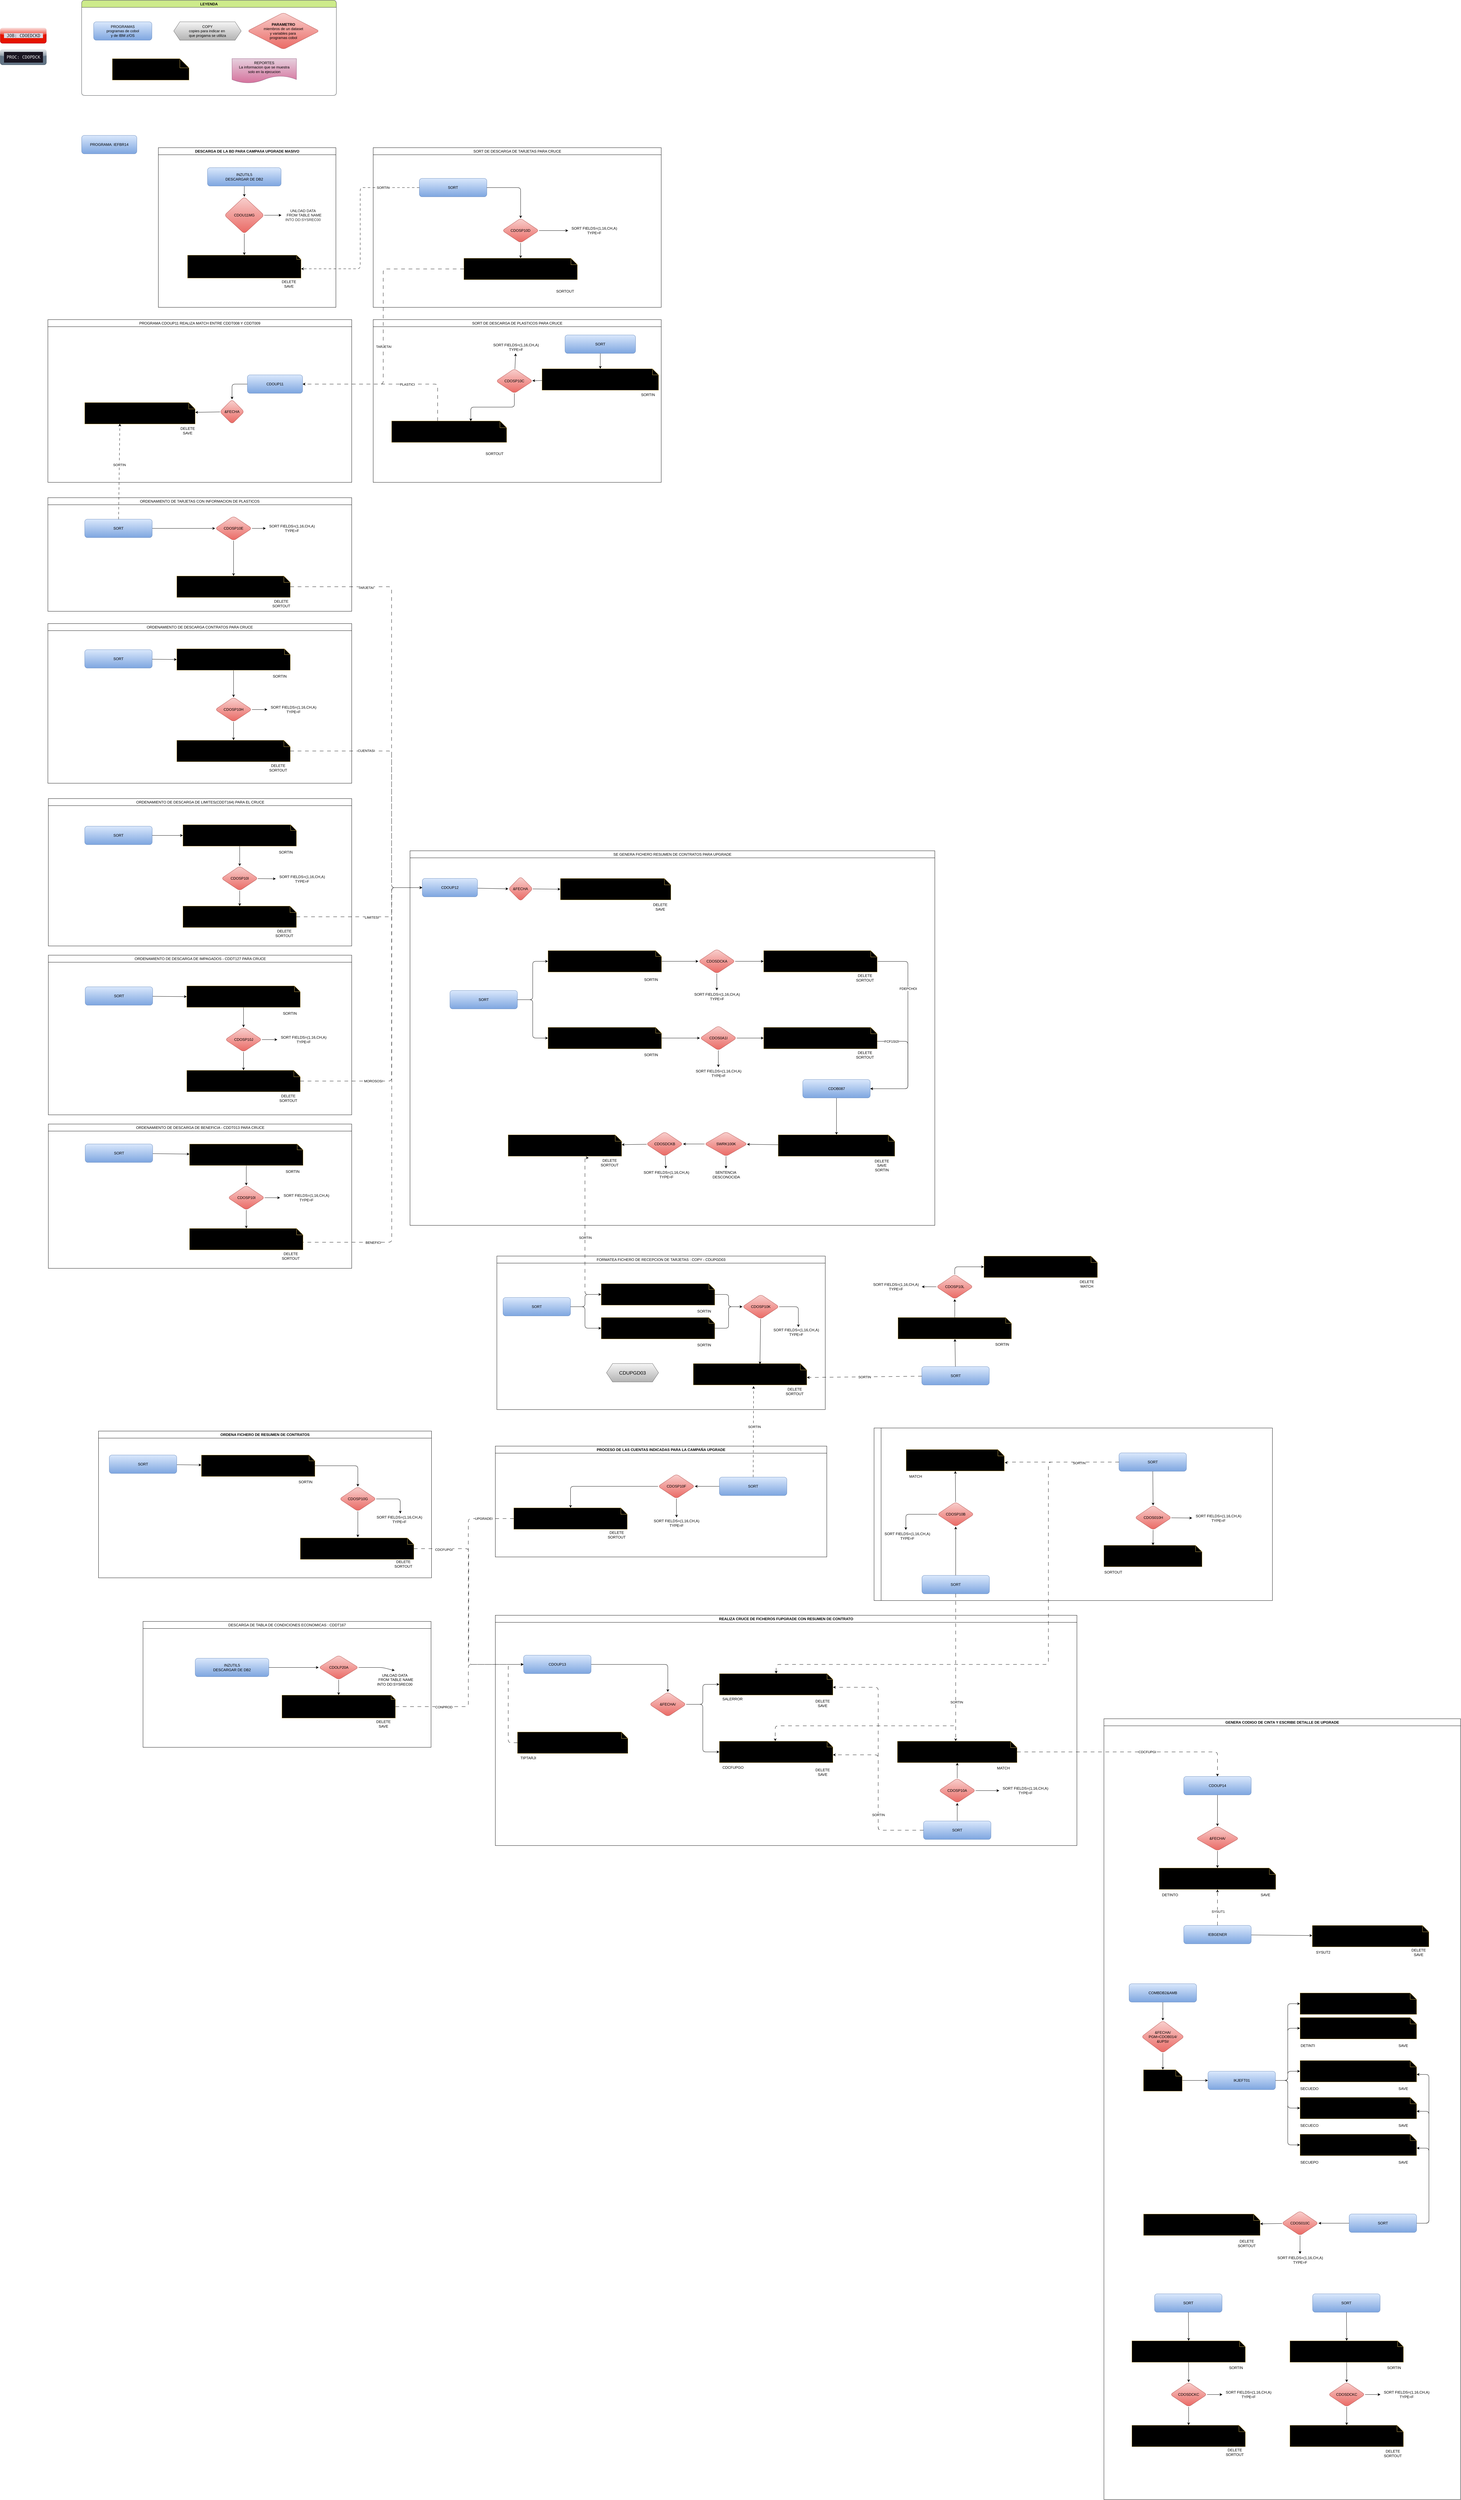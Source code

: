 <mxfile>
    <diagram id="FJO6gK1-RXise1-3pxNp" name="Page-1">
        <mxGraphModel dx="1313" dy="448" grid="1" gridSize="10" guides="1" tooltips="1" connect="1" arrows="1" fold="1" page="1" pageScale="1" pageWidth="850" pageHeight="1100" math="0" shadow="0" adaptiveColors="auto">
            <root>
                <mxCell id="0"/>
                <mxCell id="1" parent="0"/>
                <mxCell id="24" value="" style="edgeStyle=none;html=1;fontStyle=1" parent="1" source="22" target="23" edge="1">
                    <mxGeometry relative="1" as="geometry"/>
                </mxCell>
                <mxCell id="22" value="INZUTIL5&lt;br&gt;DESCARGAR DE DB2" style="rounded=1;whiteSpace=wrap;html=1;strokeColor=#6c8ebf;align=center;verticalAlign=middle;fontFamily=Helvetica;fontSize=12;fontColor=default;fillColor=#dae8fc;gradientColor=#7ea6e0;" parent="1" vertex="1">
                    <mxGeometry x="-70" y="585" width="240" height="60" as="geometry"/>
                </mxCell>
                <mxCell id="936" value="" style="edgeStyle=none;html=1;" parent="1" source="23" target="111" edge="1">
                    <mxGeometry relative="1" as="geometry"/>
                </mxCell>
                <mxCell id="23" value="&lt;div&gt;CDOU11MG&lt;/div&gt;" style="rhombus;whiteSpace=wrap;html=1;rounded=1;fillStyle=solid;strokeColor=#b85450;align=center;verticalAlign=middle;fontFamily=Helvetica;fontSize=12;fontColor=default;fillColor=#f8cecc;gradientColor=#ea6b66;" parent="1" vertex="1">
                    <mxGeometry x="-15" y="680" width="130" height="120" as="geometry"/>
                </mxCell>
                <mxCell id="25" value="&amp;amp;AMB..CDO.&amp;amp;GRPB.SN.CDO.CDOPUP1.FITARJET.UNLOAD" style="shape=note;whiteSpace=wrap;html=1;backgroundOutline=1;darkOpacity=0.05;size=14;strokeColor=light-dark(#D6B656,#FFFF33);align=center;verticalAlign=middle;fontFamily=Helvetica;fontSize=12;fillColor=#fff2cc;gradientColor=light-dark(#FFD966,#999900);gradientDirection=north;" parent="1" vertex="1">
                    <mxGeometry x="-135" y="870" width="370" height="75" as="geometry"/>
                </mxCell>
                <mxCell id="26" style="edgeStyle=none;html=1;entryX=0.5;entryY=0;entryDx=0;entryDy=0;entryPerimeter=0;fontStyle=1" parent="1" source="23" target="25" edge="1">
                    <mxGeometry relative="1" as="geometry"/>
                </mxCell>
                <mxCell id="28" value="&lt;div&gt;&lt;font style=&quot;color: light-dark(rgb(0, 0, 0), rgb(255, 255, 255));&quot;&gt;PROGRAMA: IEFBR14&lt;/font&gt;&lt;/div&gt;" style="rounded=1;whiteSpace=wrap;html=1;strokeColor=#6c8ebf;align=center;verticalAlign=middle;fontFamily=Helvetica;fontSize=12;fontColor=default;fillColor=#dae8fc;gradientColor=#7ea6e0;" parent="1" vertex="1">
                    <mxGeometry x="-480" y="480" width="180" height="60" as="geometry"/>
                </mxCell>
                <mxCell id="30" value="DELETE&lt;br&gt;SAVE" style="text;html=1;align=center;verticalAlign=middle;resizable=0;points=[];autosize=1;strokeColor=none;fillColor=none;" parent="1" vertex="1">
                    <mxGeometry x="160" y="944" width="70" height="40" as="geometry"/>
                </mxCell>
                <mxCell id="109" value="DESCARGA DE LA BD PARA CAMPAñA UPGRADE MASIVO" style="swimlane;whiteSpace=wrap;html=1;" parent="1" vertex="1">
                    <mxGeometry x="-230" y="520" width="578.5" height="520" as="geometry">
                        <mxRectangle x="-590" y="470" width="370" height="30" as="alternateBounds"/>
                    </mxGeometry>
                </mxCell>
                <mxCell id="111" value="&lt;div&gt;&lt;font color=&quot;#121212&quot;&gt;UNLOAD DATA&lt;/font&gt;&lt;/div&gt;&lt;div&gt;&lt;font color=&quot;#121212&quot;&gt;&amp;nbsp; FROM TABLE&amp;nbsp;NAME&lt;/font&gt;&lt;/div&gt;&lt;div&gt;&lt;font color=&quot;#2e2e2e&quot;&gt;INTO DD:SYSREC00&lt;/font&gt;&lt;/div&gt;" style="text;html=1;align=center;verticalAlign=middle;resizable=0;points=[];autosize=1;strokeColor=none;fillColor=none;" parent="109" vertex="1">
                    <mxGeometry x="401" y="190" width="140" height="60" as="geometry"/>
                </mxCell>
                <mxCell id="114" value="SORT DE DESCARGA DE PLASTICOS PARA CRUCE" style="swimlane;whiteSpace=wrap;html=1;fontStyle=0" parent="1" vertex="1">
                    <mxGeometry x="470" y="1080" width="938.5" height="530" as="geometry">
                        <mxRectangle x="-590" y="1400" width="330" height="30" as="alternateBounds"/>
                    </mxGeometry>
                </mxCell>
                <mxCell id="72" value="&amp;amp;AMB..CDO.&amp;amp;GRPB.SN.CDO.CDOPUP1.PLASTIC.SORT" style="shape=note;whiteSpace=wrap;html=1;backgroundOutline=1;darkOpacity=0.05;size=22;strokeColor=light-dark(#D6B656,#FFFF33);align=center;verticalAlign=middle;fontFamily=Helvetica;fontSize=12;fillColor=#fff2cc;gradientColor=light-dark(#FFD966,#999900);gradientDirection=north;" parent="114" vertex="1">
                    <mxGeometry x="60" y="330" width="375" height="70" as="geometry"/>
                </mxCell>
                <mxCell id="73" value="&lt;br&gt;&lt;span&gt;&lt;font style=&quot;color: light-dark(rgb(255, 255, 255), rgb(255, 255, 255));&quot;&gt;DELETE&lt;/font&gt;&lt;br&gt;&lt;/span&gt;SORTOUT" style="text;html=1;align=center;verticalAlign=middle;resizable=0;points=[];autosize=1;strokeColor=none;fillColor=none;" parent="114" vertex="1">
                    <mxGeometry x="355" y="392" width="80" height="60" as="geometry"/>
                </mxCell>
                <mxCell id="982" value="" style="edgeStyle=none;html=1;" parent="114" source="67" target="68" edge="1">
                    <mxGeometry relative="1" as="geometry"/>
                </mxCell>
                <mxCell id="67" value="SORT" style="rounded=1;whiteSpace=wrap;html=1;strokeColor=#6c8ebf;align=center;verticalAlign=middle;fontFamily=Helvetica;fontSize=12;fontColor=default;fillColor=#dae8fc;gradientColor=#7ea6e0;" parent="114" vertex="1">
                    <mxGeometry x="625" y="50" width="230" height="60" as="geometry"/>
                </mxCell>
                <mxCell id="979" value="" style="edgeStyle=none;html=1;" parent="114" source="74" target="77" edge="1">
                    <mxGeometry relative="1" as="geometry"/>
                </mxCell>
                <mxCell id="981" style="edgeStyle=orthogonalEdgeStyle;html=1;entryX=0.688;entryY=0.014;entryDx=0;entryDy=0;entryPerimeter=0;" parent="114" source="74" target="72" edge="1">
                    <mxGeometry relative="1" as="geometry"/>
                </mxCell>
                <mxCell id="74" value="CDOSP10C" style="rhombus;whiteSpace=wrap;html=1;fillStyle=solid;strokeColor=#b85450;align=center;verticalAlign=middle;fontFamily=Helvetica;fontSize=12;fontColor=default;fillColor=#f8cecc;gradientColor=#ea6b66;rounded=1;" parent="114" vertex="1">
                    <mxGeometry x="400" y="160" width="120" height="80" as="geometry"/>
                </mxCell>
                <mxCell id="977" value="" style="group" parent="114" vertex="1" connectable="0">
                    <mxGeometry x="550" y="160" width="380" height="100" as="geometry"/>
                </mxCell>
                <mxCell id="68" value="&amp;amp;AMB..CDO.&amp;amp;GRPB.SN.CDO.CDOPDA5.FIPLASTI.DESCAR" style="shape=note;whiteSpace=wrap;html=1;backgroundOutline=1;darkOpacity=0.05;size=20;strokeColor=light-dark(#D6B656,#FFFF33);align=center;verticalAlign=middle;fontFamily=Helvetica;fontSize=12;fillColor=#fff2cc;gradientColor=light-dark(#FFD966,#999900);gradientDirection=north;" parent="977" vertex="1">
                    <mxGeometry width="380" height="70" as="geometry"/>
                </mxCell>
                <mxCell id="69" value="SORTIN" style="text;html=1;align=center;verticalAlign=middle;resizable=0;points=[];autosize=1;strokeColor=none;fillColor=none;" parent="977" vertex="1">
                    <mxGeometry x="310" y="70" width="70" height="30" as="geometry"/>
                </mxCell>
                <mxCell id="77" value="SORT FIELDS=(1,16,CH,A)&lt;br&gt;TYPE=F" style="text;html=1;align=center;verticalAlign=middle;resizable=0;points=[];autosize=1;strokeColor=none;fillColor=none;" parent="114" vertex="1">
                    <mxGeometry x="380" y="70" width="170" height="40" as="geometry"/>
                </mxCell>
                <mxCell id="980" value="" style="edgeStyle=none;html=1;" parent="114" source="68" target="74" edge="1">
                    <mxGeometry relative="1" as="geometry"/>
                </mxCell>
                <mxCell id="116" value="SORT DE DESCARGA DE TARJETAS PARA CRUCE" style="swimlane;whiteSpace=wrap;html=1;fontStyle=0" parent="1" vertex="1">
                    <mxGeometry x="470" y="520" width="938.5" height="520" as="geometry">
                        <mxRectangle x="-590" y="1400" width="330" height="30" as="alternateBounds"/>
                    </mxGeometry>
                </mxCell>
                <mxCell id="89" value="SORT" style="rounded=1;whiteSpace=wrap;html=1;strokeColor=#6c8ebf;align=center;verticalAlign=middle;fontFamily=Helvetica;fontSize=12;fontColor=default;fillColor=#dae8fc;gradientColor=#7ea6e0;" parent="116" vertex="1">
                    <mxGeometry x="150.4" y="100" width="220" height="60" as="geometry"/>
                </mxCell>
                <mxCell id="88" value="CDOSP10D" style="rhombus;whiteSpace=wrap;html=1;fillStyle=solid;strokeColor=#b85450;align=center;verticalAlign=middle;fontFamily=Helvetica;fontSize=12;fontColor=default;fillColor=#f8cecc;gradientColor=#ea6b66;rounded=1;" parent="116" vertex="1">
                    <mxGeometry x="420.4" y="230" width="120" height="80" as="geometry"/>
                </mxCell>
                <mxCell id="935" style="edgeStyle=orthogonalEdgeStyle;html=1;entryX=0.5;entryY=0;entryDx=0;entryDy=0;" parent="116" source="89" target="88" edge="1">
                    <mxGeometry relative="1" as="geometry"/>
                </mxCell>
                <mxCell id="91" value="SORT FIELDS=(1,16,CH,A)&lt;br&gt;TYPE=F" style="text;html=1;align=center;verticalAlign=middle;resizable=0;points=[];autosize=1;strokeColor=none;fillColor=none;" parent="116" vertex="1">
                    <mxGeometry x="635.4" y="250" width="170" height="40" as="geometry"/>
                </mxCell>
                <mxCell id="103" value="" style="edgeStyle=none;html=1;fontStyle=1" parent="116" source="88" target="91" edge="1">
                    <mxGeometry relative="1" as="geometry"/>
                </mxCell>
                <mxCell id="102" value="" style="edgeStyle=none;html=1;fontStyle=1" parent="116" source="88" target="92" edge="1">
                    <mxGeometry relative="1" as="geometry"/>
                </mxCell>
                <mxCell id="984" value="" style="group" parent="116" vertex="1" connectable="0">
                    <mxGeometry x="295.4" y="360" width="370.0" height="120" as="geometry"/>
                </mxCell>
                <mxCell id="92" value="&amp;amp;AMB..CDO.&amp;amp;GRPB.SN.CDO.CDOPUP1.TARJETA.SORT" style="shape=note;whiteSpace=wrap;html=1;backgroundOutline=1;darkOpacity=0.05;size=21;strokeColor=light-dark(#D6B656,#FFFF33);align=center;verticalAlign=middle;fontFamily=Helvetica;fontSize=12;fillColor=#fff2cc;gradientColor=light-dark(#FFD966,#999900);gradientDirection=north;" parent="984" vertex="1">
                    <mxGeometry width="370" height="70" as="geometry"/>
                </mxCell>
                <mxCell id="983" value="&lt;span&gt;&lt;font style=&quot;color: light-dark(rgb(255, 255, 255), rgb(250, 250, 250));&quot;&gt;DELETE&lt;br&gt;&lt;/font&gt;&lt;/span&gt;SORTOUT" style="text;html=1;align=center;verticalAlign=middle;resizable=0;points=[];autosize=1;strokeColor=none;fillColor=none;" parent="984" vertex="1">
                    <mxGeometry x="290.0" y="80" width="80" height="40" as="geometry"/>
                </mxCell>
                <mxCell id="118" value="&lt;div style=&quot;font-family: &amp;quot;JetBrains Mono&amp;quot;, &amp;quot;JetBrains Mono&amp;quot;, monospace; font-size: 14px; line-height: 35px; white-space-collapse: preserve;&quot;&gt;&lt;span style=&quot;background-color: light-dark(rgb(219, 216, 226), rgb(255, 255, 255));&quot;&gt;&lt;font style=&quot;color: light-dark(rgb(34, 33, 35), rgb(0, 0, 0));&quot;&gt; JOB: CDOEDCKD &lt;/font&gt;&lt;/span&gt;&lt;/div&gt;" style="text;html=1;align=center;verticalAlign=middle;resizable=0;points=[];autosize=1;strokeColor=#B20000;fillColor=#e51400;glass=1;fontColor=#ffffff;shadow=0;rounded=1;" parent="1" vertex="1">
                    <mxGeometry x="-745" y="130" width="150" height="50" as="geometry"/>
                </mxCell>
                <mxCell id="119" value="&lt;div style=&quot;color: rgb(237, 236, 238); background-color: rgb(25, 21, 33); font-family: &amp;quot;JetBrains Mono&amp;quot;, &amp;quot;JetBrains Mono&amp;quot;, monospace; font-size: 14px; line-height: 35px; white-space-collapse: preserve;&quot;&gt;&lt;div style=&quot;color: rgb(237, 236, 238); background-color: rgb(25, 21, 33); line-height: 35px;&quot;&gt;&lt;span style=&quot;color: rgb(237, 236, 238);&quot;&gt; PROC: CDOPDCK &lt;/span&gt;&lt;/div&gt;&lt;/div&gt;" style="text;html=1;align=center;verticalAlign=middle;resizable=0;points=[];autosize=1;strokeColor=#314354;fillColor=#647687;rounded=1;glass=1;fontColor=#ffffff;" parent="1" vertex="1">
                    <mxGeometry x="-745" y="200" width="150" height="50" as="geometry"/>
                </mxCell>
                <mxCell id="120" value="PROGRAMA CDOUP11 REALIZA MATCH ENTRE CDDT008 Y CDDT009" style="swimlane;whiteSpace=wrap;html=1;fontStyle=0" parent="1" vertex="1">
                    <mxGeometry x="-590" y="1080" width="990" height="530" as="geometry">
                        <mxRectangle x="-590" y="1400" width="330" height="30" as="alternateBounds"/>
                    </mxGeometry>
                </mxCell>
                <mxCell id="931" value="" style="edgeStyle=orthogonalEdgeStyle;html=1;" parent="120" source="124" target="125" edge="1">
                    <mxGeometry relative="1" as="geometry"/>
                </mxCell>
                <mxCell id="124" value="CDOUP11" style="rounded=1;whiteSpace=wrap;html=1;strokeColor=#6c8ebf;align=center;verticalAlign=middle;fontFamily=Helvetica;fontSize=12;fontColor=default;fillColor=#dae8fc;gradientColor=#7ea6e0;" parent="120" vertex="1">
                    <mxGeometry x="650" y="180" width="180" height="60" as="geometry"/>
                </mxCell>
                <mxCell id="932" value="" style="edgeStyle=none;html=1;" parent="120" source="125" target="180" edge="1">
                    <mxGeometry relative="1" as="geometry"/>
                </mxCell>
                <mxCell id="125" value="&amp;amp;FECHA" style="rhombus;whiteSpace=wrap;html=1;rounded=1;fillStyle=solid;strokeColor=#b85450;align=center;verticalAlign=middle;fontFamily=Helvetica;fontSize=12;fontColor=default;fillColor=#f8cecc;gradientColor=#ea6b66;" parent="120" vertex="1">
                    <mxGeometry x="560" y="260" width="80" height="80" as="geometry"/>
                </mxCell>
                <mxCell id="930" value="" style="group" parent="120" vertex="1" connectable="0">
                    <mxGeometry x="120" y="270" width="370" height="115" as="geometry"/>
                </mxCell>
                <mxCell id="180" value="&amp;amp;AMB..CDO.&amp;amp;GRPB.SN.CDO.CDOPUP1.TARJETA.UNLD2" style="shape=note;whiteSpace=wrap;html=1;backgroundOutline=1;darkOpacity=0.05;size=21;strokeColor=light-dark(#D6B656,#FFFF33);align=center;verticalAlign=middle;fontFamily=Helvetica;fontSize=12;fillColor=#fff2cc;gradientColor=light-dark(#FFD966,#999900);gradientDirection=north;" parent="930" vertex="1">
                    <mxGeometry width="360" height="70" as="geometry"/>
                </mxCell>
                <mxCell id="329" value="&lt;br&gt;DELETE&lt;br&gt;SAVE" style="text;html=1;align=center;verticalAlign=middle;resizable=0;points=[];autosize=1;strokeColor=none;fillColor=none;" parent="930" vertex="1">
                    <mxGeometry x="300" y="55" width="70" height="60" as="geometry"/>
                </mxCell>
                <mxCell id="150" value="ORDENAMIENTO DE TARJETAS CON INFORMACION DE PLASTICOS" style="swimlane;whiteSpace=wrap;html=1;fontStyle=0" parent="1" vertex="1">
                    <mxGeometry x="-590" y="1660" width="990" height="370" as="geometry">
                        <mxRectangle x="-590" y="1400" width="330" height="30" as="alternateBounds"/>
                    </mxGeometry>
                </mxCell>
                <mxCell id="165" value="" style="edgeStyle=orthogonalEdgeStyle;html=1;fontStyle=1" parent="150" source="167" target="170" edge="1">
                    <mxGeometry relative="1" as="geometry"/>
                </mxCell>
                <mxCell id="166" value="" style="edgeStyle=none;html=1;fontStyle=1" parent="150" source="167" target="169" edge="1">
                    <mxGeometry relative="1" as="geometry"/>
                </mxCell>
                <mxCell id="167" value="CDOSP10E" style="rhombus;whiteSpace=wrap;html=1;fillStyle=solid;strokeColor=#b85450;align=center;verticalAlign=middle;fontFamily=Helvetica;fontSize=12;fontColor=default;fillColor=#f8cecc;gradientColor=#ea6b66;rounded=1;" parent="150" vertex="1">
                    <mxGeometry x="545" y="60" width="120" height="80" as="geometry"/>
                </mxCell>
                <mxCell id="955" style="edgeStyle=none;html=1;entryX=0;entryY=0.5;entryDx=0;entryDy=0;" parent="150" source="168" target="167" edge="1">
                    <mxGeometry relative="1" as="geometry"/>
                </mxCell>
                <mxCell id="168" value="SORT" style="rounded=1;whiteSpace=wrap;html=1;strokeColor=#6c8ebf;align=center;verticalAlign=middle;fontFamily=Helvetica;fontSize=12;fontColor=default;fillColor=#dae8fc;gradientColor=#7ea6e0;" parent="150" vertex="1">
                    <mxGeometry x="120" y="70" width="220" height="60" as="geometry"/>
                </mxCell>
                <mxCell id="169" value="SORT FIELDS=(1,16,CH,A)&lt;br&gt;TYPE=F" style="text;html=1;align=center;verticalAlign=middle;resizable=0;points=[];autosize=1;strokeColor=none;fillColor=none;" parent="150" vertex="1">
                    <mxGeometry x="710" y="80" width="170" height="40" as="geometry"/>
                </mxCell>
                <mxCell id="170" value="&amp;amp;AMB..CDO.&amp;amp;GRPB.SN.CDO.CDOPUP1.TARJETA.UNLD3" style="shape=note;whiteSpace=wrap;html=1;backgroundOutline=1;darkOpacity=0.05;size=21;strokeColor=light-dark(#D6B656,#FFFF33);align=center;verticalAlign=middle;fontFamily=Helvetica;fontSize=12;fillColor=#fff2cc;gradientColor=light-dark(#FFD966,#999900);gradientDirection=north;" parent="150" vertex="1">
                    <mxGeometry x="420" y="255" width="370" height="70" as="geometry"/>
                </mxCell>
                <mxCell id="178" value="DELETE&lt;br&gt;SORTOUT" style="text;html=1;align=center;verticalAlign=middle;resizable=0;points=[];autosize=1;strokeColor=none;fillColor=none;" parent="150" vertex="1">
                    <mxGeometry x="720" y="325" width="80" height="40" as="geometry"/>
                </mxCell>
                <mxCell id="182" value="ORDENAMIENTO DE DESCARGA CONTRATOS PARA CRUCE" style="swimlane;whiteSpace=wrap;html=1;fontStyle=0" parent="1" vertex="1">
                    <mxGeometry x="-590" y="2070" width="990" height="520" as="geometry">
                        <mxRectangle x="-590" y="1400" width="330" height="30" as="alternateBounds"/>
                    </mxGeometry>
                </mxCell>
                <mxCell id="183" value="" style="edgeStyle=none;html=1;fontStyle=1" parent="182" source="185" target="188" edge="1">
                    <mxGeometry relative="1" as="geometry"/>
                </mxCell>
                <mxCell id="184" value="" style="edgeStyle=none;html=1;fontStyle=1" parent="182" source="185" target="187" edge="1">
                    <mxGeometry relative="1" as="geometry"/>
                </mxCell>
                <mxCell id="185" value="CDOSP10H" style="rhombus;whiteSpace=wrap;html=1;fillStyle=solid;strokeColor=#b85450;align=center;verticalAlign=middle;fontFamily=Helvetica;fontSize=12;fontColor=default;fillColor=#f8cecc;gradientColor=#ea6b66;rounded=1;" parent="182" vertex="1">
                    <mxGeometry x="545" y="240" width="120" height="80" as="geometry"/>
                </mxCell>
                <mxCell id="186" value="SORT" style="rounded=1;whiteSpace=wrap;html=1;strokeColor=#6c8ebf;align=center;verticalAlign=middle;fontFamily=Helvetica;fontSize=12;fontColor=default;fillColor=#dae8fc;gradientColor=#7ea6e0;" parent="182" vertex="1">
                    <mxGeometry x="120" y="85" width="220" height="60" as="geometry"/>
                </mxCell>
                <mxCell id="187" value="SORT FIELDS=(1,16,CH,A)&lt;br&gt;TYPE=F" style="text;html=1;align=center;verticalAlign=middle;resizable=0;points=[];autosize=1;strokeColor=none;fillColor=none;" parent="182" vertex="1">
                    <mxGeometry x="715" y="260" width="170" height="40" as="geometry"/>
                </mxCell>
                <mxCell id="188" value="&amp;amp;AMB..CDO.&amp;amp;GRPB.SN.CDO.CDOPUP1.CONTRAT.SORT" style="shape=note;whiteSpace=wrap;html=1;backgroundOutline=1;darkOpacity=0.05;size=21;strokeColor=light-dark(#D6B656,#FFFF33);align=center;verticalAlign=middle;fontFamily=Helvetica;fontSize=12;fontColor=default;fillColor=#fff2cc;gradientColor=light-dark(#FFD966,#999900);gradientDirection=north;" parent="182" vertex="1">
                    <mxGeometry x="420" y="380" width="370" height="70" as="geometry"/>
                </mxCell>
                <mxCell id="189" style="edgeStyle=none;html=1;entryX=0.5;entryY=0;entryDx=0;entryDy=0;fontStyle=1" parent="182" source="190" target="185" edge="1">
                    <mxGeometry relative="1" as="geometry"/>
                </mxCell>
                <mxCell id="194" style="edgeStyle=none;html=1;entryX=0;entryY=0.5;entryDx=0;entryDy=0;entryPerimeter=0;fontStyle=1" parent="182" source="186" target="190" edge="1">
                    <mxGeometry relative="1" as="geometry"/>
                </mxCell>
                <mxCell id="196" value="DELETE&lt;br&gt;SORTOUT" style="text;html=1;align=center;verticalAlign=middle;resizable=0;points=[];autosize=1;strokeColor=none;fillColor=none;" parent="182" vertex="1">
                    <mxGeometry x="710" y="450" width="80" height="40" as="geometry"/>
                </mxCell>
                <mxCell id="956" value="" style="group" parent="182" vertex="1" connectable="0">
                    <mxGeometry x="420" y="82" width="370" height="105" as="geometry"/>
                </mxCell>
                <mxCell id="190" value="&amp;amp;AMB..CDO.&amp;amp;GRPB.SN.CDO.CDOPDA5.FICTATAR.DESCAR" style="shape=note;whiteSpace=wrap;html=1;backgroundOutline=1;darkOpacity=0.05;size=19;strokeColor=light-dark(#D6B656,#FFFF33);align=center;verticalAlign=middle;fontFamily=Helvetica;fontSize=12;fontColor=default;fillColor=#fff2cc;gradientColor=light-dark(#FFD966,#999900);gradientDirection=north;" parent="956" vertex="1">
                    <mxGeometry width="370" height="70" as="geometry"/>
                </mxCell>
                <mxCell id="192" value="SORTIN" style="text;html=1;align=center;verticalAlign=middle;resizable=0;points=[];autosize=1;strokeColor=none;fillColor=none;" parent="956" vertex="1">
                    <mxGeometry x="300" y="75" width="70" height="30" as="geometry"/>
                </mxCell>
                <mxCell id="197" value="ORDENAMIENTO DE DESCARGA DE LIMITES(CDDT164) PARA EL CRUCE" style="swimlane;whiteSpace=wrap;html=1;fontStyle=0" parent="1" vertex="1">
                    <mxGeometry x="-588.5" y="2640" width="988.5" height="480" as="geometry">
                        <mxRectangle x="-590" y="1400" width="330" height="30" as="alternateBounds"/>
                    </mxGeometry>
                </mxCell>
                <mxCell id="964" value="" style="edgeStyle=none;html=1;" parent="197" source="200" target="203" edge="1">
                    <mxGeometry relative="1" as="geometry"/>
                </mxCell>
                <mxCell id="965" value="" style="edgeStyle=none;html=1;" parent="197" source="200" target="202" edge="1">
                    <mxGeometry relative="1" as="geometry"/>
                </mxCell>
                <mxCell id="200" value="CDOSP10I" style="rhombus;whiteSpace=wrap;html=1;fillStyle=solid;strokeColor=#b85450;align=center;verticalAlign=middle;fontFamily=Helvetica;fontSize=12;fontColor=default;fillColor=#f8cecc;gradientColor=#ea6b66;rounded=1;" parent="197" vertex="1">
                    <mxGeometry x="563.5" y="220" width="120" height="80" as="geometry"/>
                </mxCell>
                <mxCell id="201" value="SORT" style="rounded=1;whiteSpace=wrap;html=1;strokeColor=#6c8ebf;align=center;verticalAlign=middle;fontFamily=Helvetica;fontSize=12;fontColor=default;fillColor=#dae8fc;gradientColor=#7ea6e0;" parent="197" vertex="1">
                    <mxGeometry x="118.5" y="90" width="220" height="60" as="geometry"/>
                </mxCell>
                <mxCell id="202" value="SORT FIELDS=(1,16,CH,A)&lt;br&gt;TYPE=F" style="text;html=1;align=center;verticalAlign=middle;resizable=0;points=[];autosize=1;strokeColor=none;fillColor=none;" parent="197" vertex="1">
                    <mxGeometry x="741" y="242" width="170" height="40" as="geometry"/>
                </mxCell>
                <mxCell id="960" value="" style="group" parent="197" vertex="1" connectable="0">
                    <mxGeometry x="438.5" y="85" width="370" height="105" as="geometry"/>
                </mxCell>
                <mxCell id="205" value="&amp;amp;AMB..CDO.&amp;amp;GRPB.SN.CDO.CDOPDA5.FITARLIM.DESCAR" style="shape=note;whiteSpace=wrap;html=1;backgroundOutline=1;darkOpacity=0.05;size=19;strokeColor=light-dark(#D6B656,#FFFF33);align=center;verticalAlign=middle;fontFamily=Helvetica;fontSize=12;fontColor=default;fillColor=#fff2cc;gradientColor=light-dark(#FFD966,#999900);gradientDirection=north;" parent="960" vertex="1">
                    <mxGeometry width="370" height="70" as="geometry"/>
                </mxCell>
                <mxCell id="207" value="SORTIN" style="text;html=1;align=center;verticalAlign=middle;resizable=0;points=[];autosize=1;strokeColor=none;fillColor=none;" parent="960" vertex="1">
                    <mxGeometry x="300" y="75" width="70" height="30" as="geometry"/>
                </mxCell>
                <mxCell id="961" value="" style="group" parent="197" vertex="1" connectable="0">
                    <mxGeometry x="438.5" y="350" width="370" height="109" as="geometry"/>
                </mxCell>
                <mxCell id="203" value="&amp;amp;AMB..CDO.&amp;amp;GRPB.SN.CDO.CDOPUP1.LIMITES.SORT" style="shape=note;whiteSpace=wrap;html=1;backgroundOutline=1;darkOpacity=0.05;size=21;strokeColor=light-dark(#D6B656,#FFFF33);align=center;verticalAlign=middle;fontFamily=Helvetica;fontSize=12;fontColor=default;fillColor=#fff2cc;gradientColor=light-dark(#FFD966,#999900);gradientDirection=north;" parent="961" vertex="1">
                    <mxGeometry width="370" height="70" as="geometry"/>
                </mxCell>
                <mxCell id="211" value="DELETE&lt;br&gt;SORTOUT" style="text;html=1;align=center;verticalAlign=middle;resizable=0;points=[];autosize=1;strokeColor=none;fillColor=none;" parent="961" vertex="1">
                    <mxGeometry x="290" y="69" width="80" height="40" as="geometry"/>
                </mxCell>
                <mxCell id="962" style="edgeStyle=none;html=1;entryX=0;entryY=0.5;entryDx=0;entryDy=0;entryPerimeter=0;" parent="197" source="201" target="205" edge="1">
                    <mxGeometry relative="1" as="geometry"/>
                </mxCell>
                <mxCell id="963" value="" style="edgeStyle=none;html=1;" parent="197" source="205" target="200" edge="1">
                    <mxGeometry relative="1" as="geometry"/>
                </mxCell>
                <mxCell id="993" style="edgeStyle=orthogonalEdgeStyle;html=1;entryX=0;entryY=0.5;entryDx=0;entryDy=0;dashed=1;dashPattern=12 12;strokeColor=light-dark(#000000,#8EF3FF);" parent="197" target="277" edge="1">
                    <mxGeometry relative="1" as="geometry">
                        <mxPoint x="628.5" y="1445" as="sourcePoint"/>
                        <mxPoint x="1118.5" y="310" as="targetPoint"/>
                        <Array as="points">
                            <mxPoint x="1119" y="1445"/>
                            <mxPoint x="1119" y="290"/>
                        </Array>
                    </mxGeometry>
                </mxCell>
                <mxCell id="1017" value="BENEFICI" style="edgeLabel;html=1;align=center;verticalAlign=middle;resizable=0;points=[];" parent="993" vertex="1" connectable="0">
                    <mxGeometry x="-0.497" y="-1" relative="1" as="geometry">
                        <mxPoint x="-9" as="offset"/>
                    </mxGeometry>
                </mxCell>
                <mxCell id="226" value="ORDENAMIENTO DE DESCARGA DE IMPAGADOS - CDDT127 PARA CRUCE" style="swimlane;whiteSpace=wrap;html=1;fontStyle=0" parent="1" vertex="1">
                    <mxGeometry x="-588.5" y="3150" width="988.5" height="520" as="geometry">
                        <mxRectangle x="-590" y="1400" width="330" height="30" as="alternateBounds"/>
                    </mxGeometry>
                </mxCell>
                <mxCell id="227" value="" style="edgeStyle=none;html=1;fontStyle=1" parent="226" source="229" target="232" edge="1">
                    <mxGeometry relative="1" as="geometry"/>
                </mxCell>
                <mxCell id="228" value="" style="edgeStyle=none;html=1;fontStyle=1" parent="226" source="229" target="231" edge="1">
                    <mxGeometry relative="1" as="geometry"/>
                </mxCell>
                <mxCell id="229" value="CDOSP10J" style="rhombus;whiteSpace=wrap;html=1;fillStyle=solid;strokeColor=#b85450;align=center;verticalAlign=middle;fontFamily=Helvetica;fontSize=12;fontColor=default;fillColor=#f8cecc;gradientColor=#ea6b66;rounded=1;" parent="226" vertex="1">
                    <mxGeometry x="576" y="235" width="120" height="80" as="geometry"/>
                </mxCell>
                <mxCell id="230" value="SORT" style="rounded=1;whiteSpace=wrap;html=1;strokeColor=#6c8ebf;align=center;verticalAlign=middle;fontFamily=Helvetica;fontSize=12;fontColor=default;fillColor=#dae8fc;gradientColor=#7ea6e0;" parent="226" vertex="1">
                    <mxGeometry x="120" y="103" width="220" height="60" as="geometry"/>
                </mxCell>
                <mxCell id="231" value="SORT FIELDS=(1,16,CH,A)&lt;br&gt;TYPE=F" style="text;html=1;align=center;verticalAlign=middle;resizable=0;points=[];autosize=1;strokeColor=none;fillColor=none;" parent="226" vertex="1">
                    <mxGeometry x="746" y="255" width="170" height="40" as="geometry"/>
                </mxCell>
                <mxCell id="232" value="&amp;amp;AMB..CDO.&amp;amp;GRPB.SN.CDO.CDOPUP1.IMPAGAD.SORT" style="shape=note;whiteSpace=wrap;html=1;backgroundOutline=1;darkOpacity=0.05;size=21;strokeColor=light-dark(#D6B656,#FFFF33);align=center;verticalAlign=middle;fontFamily=Helvetica;fontSize=12;fontColor=default;fillColor=#fff2cc;gradientColor=light-dark(#FFD966,#999900);gradientDirection=north;" parent="226" vertex="1">
                    <mxGeometry x="451" y="375" width="370" height="70" as="geometry"/>
                </mxCell>
                <mxCell id="233" style="edgeStyle=none;html=1;entryX=0.5;entryY=0;entryDx=0;entryDy=0;fontStyle=1" parent="226" source="234" target="229" edge="1">
                    <mxGeometry relative="1" as="geometry"/>
                </mxCell>
                <mxCell id="234" value="&amp;amp;AMB..CDO.&amp;amp;GRPB.SN.CDO.CDOPDA5.CONTIMP.DESCAR" style="shape=note;whiteSpace=wrap;html=1;backgroundOutline=1;darkOpacity=0.05;size=19;strokeColor=light-dark(#D6B656,#FFFF33);align=center;verticalAlign=middle;fontFamily=Helvetica;fontSize=12;fontColor=default;fillColor=#fff2cc;gradientColor=light-dark(#FFD966,#999900);gradientDirection=north;" parent="226" vertex="1">
                    <mxGeometry x="451" y="100" width="370" height="70" as="geometry"/>
                </mxCell>
                <mxCell id="236" value="SORTIN" style="text;html=1;align=center;verticalAlign=middle;resizable=0;points=[];autosize=1;strokeColor=none;fillColor=none;" parent="226" vertex="1">
                    <mxGeometry x="751" y="175" width="70" height="30" as="geometry"/>
                </mxCell>
                <mxCell id="240" value="DELETE&lt;br&gt;SORTOUT" style="text;html=1;align=center;verticalAlign=middle;resizable=0;points=[];autosize=1;strokeColor=none;fillColor=none;" parent="226" vertex="1">
                    <mxGeometry x="741" y="446" width="80" height="40" as="geometry"/>
                </mxCell>
                <mxCell id="985" style="edgeStyle=none;html=1;entryX=0;entryY=0.5;entryDx=0;entryDy=0;entryPerimeter=0;" parent="226" source="230" target="234" edge="1">
                    <mxGeometry relative="1" as="geometry"/>
                </mxCell>
                <mxCell id="241" value="ORDENAMIENTO DE DESCARGA DE BENEFICIA - CDDT013 PARA CRUCE" style="swimlane;whiteSpace=wrap;html=1;fontStyle=0" parent="1" vertex="1">
                    <mxGeometry x="-588.5" y="3700" width="988.5" height="470" as="geometry">
                        <mxRectangle x="-590" y="1400" width="330" height="30" as="alternateBounds"/>
                    </mxGeometry>
                </mxCell>
                <mxCell id="242" value="" style="edgeStyle=none;html=1;fontStyle=1" parent="241" source="244" target="247" edge="1">
                    <mxGeometry relative="1" as="geometry"/>
                </mxCell>
                <mxCell id="243" value="" style="edgeStyle=none;html=1;fontStyle=1" parent="241" source="244" target="246" edge="1">
                    <mxGeometry relative="1" as="geometry"/>
                </mxCell>
                <mxCell id="244" value="CDOSP10I" style="rhombus;whiteSpace=wrap;html=1;fillStyle=solid;strokeColor=#b85450;align=center;verticalAlign=middle;fontFamily=Helvetica;fontSize=12;fontColor=default;fillColor=#f8cecc;gradientColor=#ea6b66;rounded=1;" parent="241" vertex="1">
                    <mxGeometry x="585" y="200" width="120" height="80" as="geometry"/>
                </mxCell>
                <mxCell id="986" style="edgeStyle=none;html=1;" parent="241" source="245" target="249" edge="1">
                    <mxGeometry relative="1" as="geometry"/>
                </mxCell>
                <mxCell id="245" value="SORT" style="rounded=1;whiteSpace=wrap;html=1;strokeColor=#6c8ebf;align=center;verticalAlign=middle;fontFamily=Helvetica;fontSize=12;fontColor=default;fillColor=#dae8fc;gradientColor=#7ea6e0;" parent="241" vertex="1">
                    <mxGeometry x="120" y="65" width="220" height="60" as="geometry"/>
                </mxCell>
                <mxCell id="246" value="SORT FIELDS=(1,16,CH,A)&lt;br&gt;TYPE=F" style="text;html=1;align=center;verticalAlign=middle;resizable=0;points=[];autosize=1;strokeColor=none;fillColor=none;" parent="241" vertex="1">
                    <mxGeometry x="755" y="220" width="170" height="40" as="geometry"/>
                </mxCell>
                <mxCell id="247" value="&amp;amp;AMB..CDO.&amp;amp;GRPB.SN.CDO.CDOPUP1.BENEFIC.SORT" style="shape=note;whiteSpace=wrap;html=1;backgroundOutline=1;darkOpacity=0.05;size=21;strokeColor=light-dark(#D6B656,#FFFF33);align=center;verticalAlign=middle;fontFamily=Helvetica;fontSize=12;fontColor=default;fillColor=#fff2cc;gradientColor=light-dark(#FFD966,#999900);gradientDirection=north;" parent="241" vertex="1">
                    <mxGeometry x="460" y="340" width="370" height="70" as="geometry"/>
                </mxCell>
                <mxCell id="248" style="edgeStyle=none;html=1;entryX=0.5;entryY=0;entryDx=0;entryDy=0;fontStyle=1" parent="241" source="249" target="244" edge="1">
                    <mxGeometry relative="1" as="geometry"/>
                </mxCell>
                <mxCell id="249" value="&amp;amp;AMB..CDO.&amp;amp;GRPB.SN.CDO.CDOPDA5.FIBENEFI.DESCAR" style="shape=note;whiteSpace=wrap;html=1;backgroundOutline=1;darkOpacity=0.05;size=19;strokeColor=light-dark(#D6B656,#FFFF33);align=center;verticalAlign=middle;fontFamily=Helvetica;fontSize=12;fontColor=default;fillColor=#fff2cc;gradientColor=light-dark(#FFD966,#999900);gradientDirection=north;" parent="241" vertex="1">
                    <mxGeometry x="460" y="65" width="370" height="70" as="geometry"/>
                </mxCell>
                <mxCell id="251" value="SORTIN" style="text;html=1;align=center;verticalAlign=middle;resizable=0;points=[];autosize=1;strokeColor=none;fillColor=none;" parent="241" vertex="1">
                    <mxGeometry x="760" y="140" width="70" height="30" as="geometry"/>
                </mxCell>
                <mxCell id="255" value="DELETE&lt;br&gt;SORTOUT" style="text;html=1;align=center;verticalAlign=middle;resizable=0;points=[];autosize=1;strokeColor=none;fillColor=none;" parent="241" vertex="1">
                    <mxGeometry x="749" y="410" width="80" height="40" as="geometry"/>
                </mxCell>
                <mxCell id="272" value="SE GENERA FICHERO RESUMEN DE CONTRATOS PARA UPGRADE" style="swimlane;whiteSpace=wrap;html=1;fontStyle=0" parent="1" vertex="1">
                    <mxGeometry x="590" y="2810" width="1710" height="1220" as="geometry">
                        <mxRectangle x="-590" y="1400" width="330" height="30" as="alternateBounds"/>
                    </mxGeometry>
                </mxCell>
                <mxCell id="279" value="&amp;amp;FECHA" style="rhombus;whiteSpace=wrap;html=1;rounded=1;fillStyle=solid;strokeColor=#b85450;align=center;verticalAlign=middle;fontFamily=Helvetica;fontSize=12;fontColor=default;fillColor=#f8cecc;gradientColor=#ea6b66;" parent="272" vertex="1">
                    <mxGeometry x="320.4" y="84" width="80" height="80" as="geometry"/>
                </mxCell>
                <mxCell id="332" value="" style="edgeStyle=none;html=1;fontStyle=1" parent="272" source="334" target="337" edge="1">
                    <mxGeometry relative="1" as="geometry"/>
                </mxCell>
                <mxCell id="333" value="" style="edgeStyle=none;html=1;fontStyle=1" parent="272" source="334" target="336" edge="1">
                    <mxGeometry relative="1" as="geometry"/>
                </mxCell>
                <mxCell id="334" value="CDOSDCKA" style="rhombus;whiteSpace=wrap;html=1;fillStyle=solid;strokeColor=#b85450;align=center;verticalAlign=middle;fontFamily=Helvetica;fontSize=12;fontColor=default;fillColor=#f8cecc;gradientColor=#ea6b66;rounded=1;" parent="272" vertex="1">
                    <mxGeometry x="939.6" y="320" width="120" height="80" as="geometry"/>
                </mxCell>
                <mxCell id="335" value="SORT" style="rounded=1;whiteSpace=wrap;html=1;strokeColor=#6c8ebf;align=center;verticalAlign=middle;fontFamily=Helvetica;fontSize=12;fontColor=default;fillColor=#dae8fc;gradientColor=#7ea6e0;" parent="272" vertex="1">
                    <mxGeometry x="130.0" y="455" width="220" height="60" as="geometry"/>
                </mxCell>
                <mxCell id="336" value="SORT FIELDS=(1,16,CH,A)&lt;br&gt;TYPE=F" style="text;html=1;align=center;verticalAlign=middle;resizable=0;points=[];autosize=1;strokeColor=none;fillColor=none;" parent="272" vertex="1">
                    <mxGeometry x="914.6" y="455" width="170" height="40" as="geometry"/>
                </mxCell>
                <mxCell id="338" style="edgeStyle=none;html=1;entryX=0;entryY=0.5;entryDx=0;entryDy=0;fontStyle=1" parent="272" source="339" target="334" edge="1">
                    <mxGeometry relative="1" as="geometry"/>
                </mxCell>
                <mxCell id="343" style="edgeStyle=orthogonalEdgeStyle;html=1;entryX=0;entryY=0.5;entryDx=0;entryDy=0;entryPerimeter=0;fontStyle=1;exitX=1;exitY=0.5;exitDx=0;exitDy=0;" parent="272" source="335" target="339" edge="1">
                    <mxGeometry relative="1" as="geometry"/>
                </mxCell>
                <mxCell id="361" value="" style="edgeStyle=none;html=1;fontStyle=1" parent="272" source="363" target="366" edge="1">
                    <mxGeometry relative="1" as="geometry"/>
                </mxCell>
                <mxCell id="362" value="" style="edgeStyle=none;html=1;fontStyle=1" parent="272" source="363" target="365" edge="1">
                    <mxGeometry relative="1" as="geometry"/>
                </mxCell>
                <mxCell id="363" value="CDOS0A1I" style="rhombus;whiteSpace=wrap;html=1;fillStyle=solid;strokeColor=#b85450;align=center;verticalAlign=middle;fontFamily=Helvetica;fontSize=12;fontColor=default;fillColor=#f8cecc;gradientColor=#ea6b66;rounded=1;" parent="272" vertex="1">
                    <mxGeometry x="944.6" y="570" width="120" height="80" as="geometry"/>
                </mxCell>
                <mxCell id="365" value="SORT FIELDS=(1,16,CH,A)&lt;br&gt;TYPE=F" style="text;html=1;align=center;verticalAlign=middle;resizable=0;points=[];autosize=1;strokeColor=none;fillColor=none;" parent="272" vertex="1">
                    <mxGeometry x="919.6" y="705" width="170" height="40" as="geometry"/>
                </mxCell>
                <mxCell id="367" style="edgeStyle=none;html=1;entryX=0;entryY=0.5;entryDx=0;entryDy=0;fontStyle=1" parent="272" source="368" target="363" edge="1">
                    <mxGeometry relative="1" as="geometry"/>
                </mxCell>
                <mxCell id="372" style="edgeStyle=orthogonalEdgeStyle;html=1;entryX=0;entryY=0.5;entryDx=0;entryDy=0;entryPerimeter=0;fontStyle=1;exitX=1;exitY=0.5;exitDx=0;exitDy=0;" parent="272" source="335" target="368" edge="1">
                    <mxGeometry relative="1" as="geometry">
                        <mxPoint x="297.344" y="947" as="sourcePoint"/>
                    </mxGeometry>
                </mxCell>
                <mxCell id="438" value="" style="group" parent="272" vertex="1" connectable="0">
                    <mxGeometry x="449.6" y="325" width="370" height="110" as="geometry"/>
                </mxCell>
                <mxCell id="339" value="&amp;amp;AMB..CDO.&amp;amp;GRPB.SN.CDO.FILE.HOSTPC.UPGRADE" style="shape=note;whiteSpace=wrap;html=1;backgroundOutline=1;darkOpacity=0.05;size=19;strokeColor=light-dark(#D6B656,#FFFF33);align=center;verticalAlign=middle;fontFamily=Helvetica;fontSize=12;fontColor=default;fillColor=#fff2cc;gradientColor=light-dark(#FFD966,#999900);gradientDirection=north;" parent="438" vertex="1">
                    <mxGeometry width="370" height="70" as="geometry"/>
                </mxCell>
                <mxCell id="341" value="SORTIN" style="text;html=1;align=center;verticalAlign=middle;resizable=0;points=[];autosize=1;strokeColor=none;fillColor=none;" parent="438" vertex="1">
                    <mxGeometry x="300" y="80" width="70" height="30" as="geometry"/>
                </mxCell>
                <mxCell id="439" value="" style="group" parent="272" vertex="1" connectable="0">
                    <mxGeometry x="1152.3" y="325" width="370" height="105" as="geometry"/>
                </mxCell>
                <mxCell id="337" value="&amp;amp;AMB..CDO.&amp;amp;GRPB.SN.CDO.CDOPDCK.UPGRADE.HOSTPCW1" style="shape=note;whiteSpace=wrap;html=1;backgroundOutline=1;darkOpacity=0.05;size=21;strokeColor=light-dark(#D6B656,#FFFF33);align=center;verticalAlign=middle;fontFamily=Helvetica;fontSize=12;fontColor=default;fillColor=#fff2cc;gradientColor=light-dark(#FFD966,#999900);gradientDirection=north;" parent="439" vertex="1">
                    <mxGeometry width="370" height="70" as="geometry"/>
                </mxCell>
                <mxCell id="345" value="DELETE&lt;br&gt;SORTOUT" style="text;html=1;align=center;verticalAlign=middle;resizable=0;points=[];autosize=1;strokeColor=none;fillColor=none;" parent="439" vertex="1">
                    <mxGeometry x="290" y="69" width="80" height="40" as="geometry"/>
                </mxCell>
                <mxCell id="440" value="" style="group" parent="272" vertex="1" connectable="0">
                    <mxGeometry x="449.6" y="575" width="370" height="105" as="geometry"/>
                </mxCell>
                <mxCell id="368" value="&amp;amp;AMB..CDC.&amp;amp;GRPB.SN.CDC.CDCP075.PANTOTA.CDCF1SIE" style="shape=note;whiteSpace=wrap;html=1;backgroundOutline=1;darkOpacity=0.05;size=19;strokeColor=light-dark(#D6B656,#FFFF33);align=center;verticalAlign=middle;fontFamily=Helvetica;fontSize=12;fontColor=default;fillColor=#fff2cc;gradientColor=light-dark(#FFD966,#999900);gradientDirection=north;" parent="440" vertex="1">
                    <mxGeometry width="370" height="70" as="geometry"/>
                </mxCell>
                <mxCell id="370" value="SORTIN" style="text;html=1;align=center;verticalAlign=middle;resizable=0;points=[];autosize=1;strokeColor=none;fillColor=none;" parent="440" vertex="1">
                    <mxGeometry x="300" y="75" width="70" height="30" as="geometry"/>
                </mxCell>
                <mxCell id="441" value="" style="group" parent="272" vertex="1" connectable="0">
                    <mxGeometry x="1152.3" y="575" width="370" height="105" as="geometry"/>
                </mxCell>
                <mxCell id="366" value="&amp;amp;AMB..CDO.&amp;amp;GRPB.SN.CDO.CDOPDCK.CDCF1SIE.PANTOTA" style="shape=note;whiteSpace=wrap;html=1;backgroundOutline=1;darkOpacity=0.05;size=21;strokeColor=light-dark(#D6B656,#FFFF33);align=center;verticalAlign=middle;fontFamily=Helvetica;fontSize=12;fontColor=default;fillColor=#fff2cc;gradientColor=light-dark(#FFD966,#999900);gradientDirection=north;" parent="441" vertex="1">
                    <mxGeometry width="370" height="70" as="geometry"/>
                </mxCell>
                <mxCell id="374" value="DELETE&lt;br&gt;SORTOUT" style="text;html=1;align=center;verticalAlign=middle;resizable=0;points=[];autosize=1;strokeColor=none;fillColor=none;" parent="441" vertex="1">
                    <mxGeometry x="290" y="70" width="80" height="40" as="geometry"/>
                </mxCell>
                <mxCell id="451" value="&amp;amp;AMB..CDO.&amp;amp;GRPB.SN.CDO.CDOPDCK.UPGRADE.HOSTPCW2" style="shape=note;whiteSpace=wrap;html=1;backgroundOutline=1;darkOpacity=0.05;size=21;strokeColor=light-dark(#D6B656,#FFFF33);align=center;verticalAlign=middle;fontFamily=Helvetica;fontSize=12;fontColor=default;fillColor=#fff2cc;gradientColor=light-dark(#FFD966,#999900);gradientDirection=north;" parent="272" vertex="1">
                    <mxGeometry x="1199.6" y="925" width="380.0" height="70" as="geometry"/>
                </mxCell>
                <mxCell id="452" value="&lt;font style=&quot;color: light-dark(rgb(0, 0, 0), rgb(255, 255, 255));&quot;&gt;DELETE&lt;br&gt;SAVE&lt;/font&gt;&lt;div&gt;&lt;font style=&quot;color: light-dark(rgb(0, 0, 0), rgb(255, 255, 255));&quot;&gt;SORTIN&lt;/font&gt;&lt;/div&gt;" style="text;html=1;align=center;verticalAlign=middle;resizable=0;points=[];autosize=1;strokeColor=none;fillColor=none;" parent="272" vertex="1">
                    <mxGeometry x="1502.438" y="995" width="70" height="60" as="geometry"/>
                </mxCell>
                <mxCell id="458" value="" style="edgeStyle=none;html=1;" parent="272" source="455" target="451" edge="1">
                    <mxGeometry relative="1" as="geometry"/>
                </mxCell>
                <mxCell id="455" value="CDOB087" style="rounded=1;whiteSpace=wrap;html=1;strokeColor=#6c8ebf;align=center;verticalAlign=middle;fontFamily=Helvetica;fontSize=12;fontColor=default;fillColor=#dae8fc;gradientColor=#7ea6e0;" parent="272" vertex="1">
                    <mxGeometry x="1279.6" y="745" width="220" height="60" as="geometry"/>
                </mxCell>
                <mxCell id="456" style="edgeStyle=elbowEdgeStyle;html=1;entryX=1;entryY=0.5;entryDx=0;entryDy=0;exitX=1.004;exitY=0.506;exitDx=0;exitDy=0;exitPerimeter=0;strokeColor=light-dark(#000000,#FFB366);" parent="272" source="337" target="455" edge="1">
                    <mxGeometry relative="1" as="geometry">
                        <Array as="points">
                            <mxPoint x="1622.3" y="600"/>
                        </Array>
                    </mxGeometry>
                </mxCell>
                <mxCell id="957" value="FDEPCHOI" style="edgeLabel;html=1;align=center;verticalAlign=middle;resizable=0;points=[];" parent="456" vertex="1" connectable="0">
                    <mxGeometry x="-0.414" y="-1" relative="1" as="geometry">
                        <mxPoint x="1" as="offset"/>
                    </mxGeometry>
                </mxCell>
                <mxCell id="457" style="edgeStyle=elbowEdgeStyle;html=1;entryX=1;entryY=0.5;entryDx=0;entryDy=0;strokeColor=light-dark(#000000,#FFB366);exitX=0;exitY=0;exitDx=370;exitDy=45.5;exitPerimeter=0;" parent="272" source="366" target="455" edge="1">
                    <mxGeometry relative="1" as="geometry">
                        <Array as="points">
                            <mxPoint x="1622.3" y="720"/>
                        </Array>
                    </mxGeometry>
                </mxCell>
                <mxCell id="958" value="FCF1SI2I" style="edgeLabel;html=1;align=center;verticalAlign=middle;resizable=0;points=[];" parent="457" vertex="1" connectable="0">
                    <mxGeometry x="-0.875" relative="1" as="geometry">
                        <mxPoint x="23" as="offset"/>
                    </mxGeometry>
                </mxCell>
                <mxCell id="459" value="" style="edgeStyle=none;html=1;fontStyle=1" parent="272" source="461" target="471" edge="1">
                    <mxGeometry relative="1" as="geometry"/>
                </mxCell>
                <mxCell id="460" value="" style="edgeStyle=none;html=1;fontStyle=1" parent="272" source="461" target="462" edge="1">
                    <mxGeometry relative="1" as="geometry"/>
                </mxCell>
                <mxCell id="461" value="CDOSDCKB" style="rhombus;whiteSpace=wrap;html=1;fillStyle=solid;strokeColor=#b85450;align=center;verticalAlign=middle;fontFamily=Helvetica;fontSize=12;fontColor=default;fillColor=#f8cecc;gradientColor=#ea6b66;rounded=1;" parent="272" vertex="1">
                    <mxGeometry x="769.6" y="915" width="120" height="80" as="geometry"/>
                </mxCell>
                <mxCell id="462" value="SORT FIELDS=(1,16,CH,A)&lt;br&gt;TYPE=F" style="text;html=1;align=center;verticalAlign=middle;resizable=0;points=[];autosize=1;strokeColor=none;fillColor=none;" parent="272" vertex="1">
                    <mxGeometry x="749.6" y="1035" width="170" height="40" as="geometry"/>
                </mxCell>
                <mxCell id="470" value="" style="group" parent="272" vertex="1" connectable="0">
                    <mxGeometry x="319.6" y="925" width="370" height="105" as="geometry"/>
                </mxCell>
                <mxCell id="471" value="&amp;amp;AMB..CDO.&amp;amp;GRPB.SN.CDO.CDOPDCK.UPGRADE.HOSTPCW3" style="shape=note;whiteSpace=wrap;html=1;backgroundOutline=1;darkOpacity=0.05;size=21;strokeColor=light-dark(#D6B656,#FFFF33);align=center;verticalAlign=middle;fontFamily=Helvetica;fontSize=12;fontColor=default;fillColor=#fff2cc;gradientColor=light-dark(#FFD966,#999900);gradientDirection=north;" parent="470" vertex="1">
                    <mxGeometry width="370" height="70" as="geometry"/>
                </mxCell>
                <mxCell id="472" value="DELETE&lt;br&gt;SORTOUT" style="text;html=1;align=center;verticalAlign=middle;resizable=0;points=[];autosize=1;strokeColor=none;fillColor=none;" parent="470" vertex="1">
                    <mxGeometry x="290" y="71" width="80" height="40" as="geometry"/>
                </mxCell>
                <mxCell id="692" value="" style="edgeStyle=none;html=1;" parent="272" source="690" target="461" edge="1">
                    <mxGeometry relative="1" as="geometry"/>
                </mxCell>
                <mxCell id="690" value="SWRK100K" style="rhombus;whiteSpace=wrap;html=1;rounded=1;fillColor=#f8cecc;strokeColor=#b85450;gradientColor=#ea6b66;" parent="272" vertex="1">
                    <mxGeometry x="959.6" y="915" width="140" height="80" as="geometry"/>
                </mxCell>
                <mxCell id="691" value="" style="edgeStyle=none;html=1;" parent="272" source="451" target="690" edge="1">
                    <mxGeometry relative="1" as="geometry"/>
                </mxCell>
                <mxCell id="694" value="" style="edgeStyle=none;html=1;" parent="272" source="690" target="693" edge="1">
                    <mxGeometry relative="1" as="geometry"/>
                </mxCell>
                <mxCell id="693" value="SENTENCIA&amp;nbsp;&lt;br&gt;DESCONOCIDA" style="text;html=1;align=center;verticalAlign=middle;resizable=0;points=[];autosize=1;strokeColor=none;fillColor=none;" parent="272" vertex="1">
                    <mxGeometry x="974.6" y="1035" width="110" height="40" as="geometry"/>
                </mxCell>
                <mxCell id="316" value="LEYENDA" style="swimlane;fillColor=#cdeb8b;strokeColor=#36393d;rounded=1;glass=0;swimlaneLine=1;" parent="1" vertex="1">
                    <mxGeometry x="-480" y="40" width="830" height="310" as="geometry"/>
                </mxCell>
                <mxCell id="6" value="ARCHIVOS&lt;div&gt;datasets&lt;/div&gt;" style="shape=note;whiteSpace=wrap;html=1;backgroundOutline=1;darkOpacity=0.05;fillColor=#fff2cc;gradientColor=light-dark(#FFD966,#999900);strokeColor=light-dark(#D6B656,#FFFF33);gradientDirection=north;" parent="316" vertex="1">
                    <mxGeometry x="100" y="190" width="250" height="70" as="geometry"/>
                </mxCell>
                <mxCell id="4" value="&lt;font style=&quot;color: light-dark(rgb(0, 0, 0), rgb(255, 102, 178));&quot;&gt;REPORTES&lt;/font&gt;&lt;br&gt;La informacion que se muestra &lt;br&gt;solo en la ejecucion" style="shape=document;whiteSpace=wrap;html=1;boundedLbl=1;fillColor=#e6d0de;strokeColor=#996185;gradientColor=#d5739d;" parent="316" vertex="1">
                    <mxGeometry x="490" y="190" width="210" height="80" as="geometry"/>
                </mxCell>
                <mxCell id="5" value="&lt;b&gt;&lt;font style=&quot;color: light-dark(rgb(0, 0, 0), rgb(236, 143, 130));&quot;&gt;PARAMETRO&lt;/font&gt;&lt;/b&gt;&lt;br&gt;&lt;font style=&quot;color: light-dark(rgb(0, 0, 0), rgb(232, 232, 232));&quot;&gt;miembros de un dataset&lt;/font&gt;&lt;div&gt;&lt;font style=&quot;color: light-dark(rgb(0, 0, 0), rgb(232, 232, 232));&quot;&gt;y variables para&amp;nbsp;&lt;/font&gt;&lt;/div&gt;&lt;div&gt;&lt;font style=&quot;color: light-dark(rgb(0, 0, 0), rgb(232, 232, 232));&quot;&gt;programas cobol&lt;/font&gt;&lt;/div&gt;" style="rhombus;whiteSpace=wrap;html=1;fillColor=#f8cecc;strokeColor=#b85450;fillStyle=solid;gradientColor=#ea6b66;rounded=1;" parent="316" vertex="1">
                    <mxGeometry x="540" y="40" width="235" height="120" as="geometry"/>
                </mxCell>
                <mxCell id="3" value="COPY&lt;div&gt;&lt;font&gt;copies para indicar en&amp;nbsp;&lt;/font&gt;&lt;/div&gt;&lt;div&gt;&lt;font&gt;que progama se utiliza&lt;/font&gt;&lt;/div&gt;" style="shape=hexagon;perimeter=hexagonPerimeter2;whiteSpace=wrap;html=1;fixedSize=1;fillColor=#f5f5f5;gradientColor=#b3b3b3;strokeColor=#666666;" parent="316" vertex="1">
                    <mxGeometry x="300" y="70" width="220" height="60" as="geometry"/>
                </mxCell>
                <mxCell id="2" value="&lt;font style=&quot;color: light-dark(rgb(0, 0, 0), rgb(102, 178, 255));&quot;&gt;PROGRAMAS&lt;/font&gt;&lt;br&gt;programas de cobol&lt;br&gt;y de IBM z/OS" style="rounded=1;whiteSpace=wrap;html=1;fillColor=#dae8fc;gradientColor=#7ea6e0;strokeColor=#6c8ebf;" parent="316" vertex="1">
                    <mxGeometry x="39" y="70" width="190" height="60" as="geometry"/>
                </mxCell>
                <mxCell id="562" value="FORMATEA FICHERO DE RECEPCION DE TARJETAS : COPY - CDUPGD03" style="swimlane;whiteSpace=wrap;html=1;fontStyle=0" parent="1" vertex="1">
                    <mxGeometry x="873" y="4130" width="1070" height="500" as="geometry">
                        <mxRectangle x="-590" y="1400" width="330" height="30" as="alternateBounds"/>
                    </mxGeometry>
                </mxCell>
                <mxCell id="565" value="CDOSP10K" style="rhombus;whiteSpace=wrap;html=1;fillStyle=solid;strokeColor=#b85450;align=center;verticalAlign=middle;fontFamily=Helvetica;fontSize=12;fontColor=default;fillColor=#f8cecc;gradientColor=#ea6b66;rounded=1;" parent="562" vertex="1">
                    <mxGeometry x="800" y="125" width="120" height="80" as="geometry"/>
                </mxCell>
                <mxCell id="566" value="SORT" style="rounded=1;whiteSpace=wrap;html=1;strokeColor=#6c8ebf;align=center;verticalAlign=middle;fontFamily=Helvetica;fontSize=12;fontColor=default;fillColor=#dae8fc;gradientColor=#7ea6e0;" parent="562" vertex="1">
                    <mxGeometry x="20" y="135" width="220" height="60" as="geometry"/>
                </mxCell>
                <mxCell id="567" value="SORT FIELDS=(1,16,CH,A)&lt;br&gt;TYPE=F" style="text;html=1;align=center;verticalAlign=middle;resizable=0;points=[];autosize=1;strokeColor=none;fillColor=none;" parent="562" vertex="1">
                    <mxGeometry x="890" y="227.5" width="170" height="40" as="geometry"/>
                </mxCell>
                <mxCell id="578" value="&lt;font style=&quot;font-size: 16px; color: light-dark(rgb(0, 0, 0), rgb(255, 255, 255));&quot;&gt;CDUPGD03&lt;/font&gt;" style="shape=hexagon;perimeter=hexagonPerimeter2;whiteSpace=wrap;html=1;fixedSize=1;strokeColor=#666666;align=center;verticalAlign=middle;fontFamily=Helvetica;fontSize=12;fontColor=default;fillColor=#f5f5f5;gradientColor=#b3b3b3;" parent="562" vertex="1">
                    <mxGeometry x="357" y="350" width="170" height="60" as="geometry"/>
                </mxCell>
                <mxCell id="966" value="" style="group" parent="562" vertex="1" connectable="0">
                    <mxGeometry x="340" y="200" width="370" height="105" as="geometry"/>
                </mxCell>
                <mxCell id="579" value="&amp;amp;AMB..CDO.&amp;amp;GRPB.SN.CDO.FILE.UPG.BPIAPP.PCHOST" style="shape=note;whiteSpace=wrap;html=1;backgroundOutline=1;darkOpacity=0.05;size=19;strokeColor=light-dark(#D6B656,#FFFF33);align=center;verticalAlign=middle;fontFamily=Helvetica;fontSize=12;fontColor=default;fillColor=#fff2cc;gradientColor=light-dark(#FFD966,#999900);gradientDirection=north;" parent="966" vertex="1">
                    <mxGeometry width="370" height="70" as="geometry"/>
                </mxCell>
                <mxCell id="684" value="SORTIN" style="text;html=1;align=center;verticalAlign=middle;resizable=0;points=[];autosize=1;strokeColor=none;fillColor=none;" parent="966" vertex="1">
                    <mxGeometry x="300" y="75" width="70" height="30" as="geometry"/>
                </mxCell>
                <mxCell id="967" value="" style="group" parent="562" vertex="1" connectable="0">
                    <mxGeometry x="340" y="90" width="370" height="105" as="geometry"/>
                </mxCell>
                <mxCell id="570" value="&amp;amp;AMB..CDO.&amp;amp;GRPB.SN.CDO.CDOPDCK.UPGRADE.HOSTPCW3" style="shape=note;whiteSpace=wrap;html=1;backgroundOutline=1;darkOpacity=0.05;size=19;strokeColor=light-dark(#D6B656,#FFFF33);align=center;verticalAlign=middle;fontFamily=Helvetica;fontSize=12;fontColor=default;fillColor=#fff2cc;gradientColor=light-dark(#FFD966,#999900);gradientDirection=north;" parent="967" vertex="1">
                    <mxGeometry width="370" height="70" as="geometry"/>
                </mxCell>
                <mxCell id="572" value="SORTIN" style="text;html=1;align=center;verticalAlign=middle;resizable=0;points=[];autosize=1;strokeColor=none;fillColor=none;" parent="967" vertex="1">
                    <mxGeometry x="300" y="75" width="70" height="30" as="geometry"/>
                </mxCell>
                <mxCell id="968" style="edgeStyle=orthogonalEdgeStyle;html=1;entryX=0;entryY=0.5;entryDx=0;entryDy=0;entryPerimeter=0;" parent="562" source="566" target="579" edge="1">
                    <mxGeometry relative="1" as="geometry">
                        <Array as="points">
                            <mxPoint x="287" y="165"/>
                            <mxPoint x="287" y="235"/>
                        </Array>
                    </mxGeometry>
                </mxCell>
                <mxCell id="969" style="edgeStyle=orthogonalEdgeStyle;html=1;entryX=0;entryY=0.5;entryDx=0;entryDy=0;entryPerimeter=0;" parent="562" source="566" target="570" edge="1">
                    <mxGeometry relative="1" as="geometry">
                        <Array as="points">
                            <mxPoint x="287" y="165"/>
                            <mxPoint x="287" y="125"/>
                        </Array>
                    </mxGeometry>
                </mxCell>
                <mxCell id="971" value="" style="group" parent="562" vertex="1" connectable="0">
                    <mxGeometry x="640" y="350" width="370" height="111" as="geometry"/>
                </mxCell>
                <mxCell id="568" value="&amp;amp;AMB..CDO.&amp;amp;GRPB.SN.CDO.CDOPUP1.FILE.UPGRADE" style="shape=note;whiteSpace=wrap;html=1;backgroundOutline=1;darkOpacity=0.05;size=21;strokeColor=light-dark(#D6B656,#FFFF33);align=center;verticalAlign=middle;fontFamily=Helvetica;fontSize=12;fontColor=default;fillColor=#fff2cc;gradientColor=light-dark(#FFD966,#999900);gradientDirection=north;" parent="971" vertex="1">
                    <mxGeometry width="370" height="70" as="geometry"/>
                </mxCell>
                <mxCell id="576" value="DELETE&lt;br&gt;SORTOUT" style="text;html=1;align=center;verticalAlign=middle;resizable=0;points=[];autosize=1;strokeColor=none;fillColor=none;" parent="971" vertex="1">
                    <mxGeometry x="290" y="71" width="80" height="40" as="geometry"/>
                </mxCell>
                <mxCell id="972" style="edgeStyle=orthogonalEdgeStyle;html=1;entryX=0;entryY=0.5;entryDx=0;entryDy=0;" parent="562" source="579" target="565" edge="1">
                    <mxGeometry relative="1" as="geometry"/>
                </mxCell>
                <mxCell id="973" style="edgeStyle=orthogonalEdgeStyle;html=1;entryX=0;entryY=0.5;entryDx=0;entryDy=0;" parent="562" source="570" target="565" edge="1">
                    <mxGeometry relative="1" as="geometry"/>
                </mxCell>
                <mxCell id="974" style="edgeStyle=none;html=1;entryX=0.587;entryY=0.039;entryDx=0;entryDy=0;entryPerimeter=0;" parent="562" source="565" target="568" edge="1">
                    <mxGeometry relative="1" as="geometry"/>
                </mxCell>
                <mxCell id="975" style="edgeStyle=orthogonalEdgeStyle;html=1;entryX=0.543;entryY=0.104;entryDx=0;entryDy=0;entryPerimeter=0;exitX=1;exitY=0.5;exitDx=0;exitDy=0;" parent="562" source="565" target="567" edge="1">
                    <mxGeometry relative="1" as="geometry"/>
                </mxCell>
                <mxCell id="659" value="REALIZA CRUCE DE FICHEROS FUPGRADE CON RESUMEN DE CONTRATO" style="swimlane;whiteSpace=wrap;html=1;" parent="1" vertex="1">
                    <mxGeometry x="868" y="5300" width="1895" height="750" as="geometry"/>
                </mxCell>
                <mxCell id="652" value="" style="group" parent="659" vertex="1" connectable="0">
                    <mxGeometry x="730" y="410" width="371" height="121" as="geometry"/>
                </mxCell>
                <mxCell id="653" value="&amp;amp;AMB..CDO.&amp;amp;GRPB.SN.CDO.CDOPUP1.CDCFUPG.ESTADI1.OK" style="shape=note;whiteSpace=wrap;html=1;backgroundOutline=1;darkOpacity=0.05;size=19;strokeColor=light-dark(#D6B656,#FFFF33);align=center;verticalAlign=middle;fontFamily=Helvetica;fontSize=12;fontColor=default;fillColor=#fff2cc;gradientColor=light-dark(#FFD966,#999900);gradientDirection=north;" parent="652" vertex="1">
                    <mxGeometry width="370" height="70" as="geometry"/>
                </mxCell>
                <mxCell id="654" value="CDCFUPGO" style="text;html=1;align=center;verticalAlign=middle;resizable=0;points=[];autosize=1;strokeColor=none;fillColor=none;container=1;" parent="652" vertex="1">
                    <mxGeometry y="72.5" width="87" height="26" as="geometry"/>
                </mxCell>
                <mxCell id="705" value="DELETE&lt;br&gt;SAVE" style="text;html=1;align=center;verticalAlign=middle;resizable=0;points=[];autosize=1;strokeColor=none;fillColor=none;container=1;" parent="652" vertex="1">
                    <mxGeometry x="301" y="81" width="70" height="40" as="geometry"/>
                </mxCell>
                <mxCell id="655" value="" style="group" parent="659" vertex="1" connectable="0">
                    <mxGeometry x="730" y="190" width="371" height="121" as="geometry"/>
                </mxCell>
                <mxCell id="668" value="" style="group" parent="655" vertex="1" connectable="0">
                    <mxGeometry width="371" height="121" as="geometry"/>
                </mxCell>
                <mxCell id="656" value="&amp;amp;AMB..CDO.&amp;amp;GRPB.SN.CDO.CDOPUP1.RECHAZA1" style="shape=note;whiteSpace=wrap;html=1;backgroundOutline=1;darkOpacity=0.05;size=19;strokeColor=light-dark(#D6B656,#FFFF33);align=center;verticalAlign=middle;fontFamily=Helvetica;fontSize=12;fontColor=default;fillColor=#fff2cc;gradientColor=light-dark(#FFD966,#999900);gradientDirection=north;" parent="668" vertex="1">
                    <mxGeometry width="370" height="70" as="geometry"/>
                </mxCell>
                <mxCell id="657" value="SALERROR&amp;nbsp;" style="text;html=1;align=center;verticalAlign=middle;resizable=0;points=[];autosize=1;strokeColor=none;fillColor=none;container=1;" parent="668" vertex="1">
                    <mxGeometry y="70" width="87" height="26" as="geometry"/>
                </mxCell>
                <mxCell id="704" value="&lt;br&gt;DELETE&lt;br&gt;SAVE" style="text;html=1;align=center;verticalAlign=middle;resizable=0;points=[];autosize=1;strokeColor=none;fillColor=none;container=1;" parent="668" vertex="1">
                    <mxGeometry x="301" y="60" width="70" height="60" as="geometry"/>
                </mxCell>
                <mxCell id="1030" style="edgeStyle=orthogonalEdgeStyle;html=1;entryX=0.5;entryY=0;entryDx=0;entryDy=0;" parent="659" source="658" target="662" edge="1">
                    <mxGeometry relative="1" as="geometry"/>
                </mxCell>
                <mxCell id="658" value="CDOUP13" style="rounded=1;whiteSpace=wrap;html=1;strokeColor=#6c8ebf;align=center;verticalAlign=middle;fontFamily=Helvetica;fontSize=12;fontColor=default;fillColor=#dae8fc;gradientColor=#7ea6e0;" parent="659" vertex="1">
                    <mxGeometry x="92" y="130" width="220" height="60" as="geometry"/>
                </mxCell>
                <mxCell id="662" value="&amp;amp;FECHA/" style="rhombus;whiteSpace=wrap;html=1;fillStyle=solid;strokeColor=#b85450;align=center;verticalAlign=middle;fontFamily=Helvetica;fontSize=12;fontColor=default;fillColor=#f8cecc;gradientColor=#ea6b66;rounded=1;" parent="659" vertex="1">
                    <mxGeometry x="502" y="250" width="120" height="80" as="geometry"/>
                </mxCell>
                <mxCell id="680" value="" style="group" parent="659" vertex="1" connectable="0">
                    <mxGeometry x="72" y="380" width="360" height="100" as="geometry"/>
                </mxCell>
                <mxCell id="667" value="&amp;amp;AMB..CDO.&amp;amp;GRPB.SN.CDO.CDOP11L.FIENTTIP.UNLOAD" style="shape=note;whiteSpace=wrap;html=1;backgroundOutline=1;darkOpacity=0.05;size=21;strokeColor=light-dark(#D6B656,#FFFF33);align=center;verticalAlign=middle;fontFamily=Helvetica;fontSize=12;fontColor=default;fillColor=#fff2cc;gradientColor=light-dark(#FFD966,#999900);gradientDirection=north;" parent="680" vertex="1">
                    <mxGeometry width="360" height="70" as="geometry"/>
                </mxCell>
                <mxCell id="676" value="TIPTARJI" style="text;html=1;align=center;verticalAlign=middle;resizable=0;points=[];autosize=1;strokeColor=none;fillColor=none;" parent="680" vertex="1">
                    <mxGeometry y="70" width="70" height="30" as="geometry"/>
                </mxCell>
                <mxCell id="681" value="" style="group" parent="659" vertex="1" connectable="0">
                    <mxGeometry x="1310" y="410" width="390" height="103" as="geometry"/>
                </mxCell>
                <mxCell id="682" value="MATCH" style="text;html=1;align=center;verticalAlign=middle;resizable=0;points=[];autosize=1;strokeColor=none;fillColor=none;" parent="681" vertex="1">
                    <mxGeometry x="309.996" y="73" width="70" height="30" as="geometry"/>
                </mxCell>
                <mxCell id="683" value="&amp;amp;AMB..CDO.&amp;amp;GRPB.SN.CDO.CDOPUP1.CDCFUPG.ESTADIS.OK" style="shape=note;whiteSpace=wrap;html=1;backgroundOutline=1;darkOpacity=0.05;size=21;strokeColor=light-dark(#D6B656,#FFFF33);align=center;verticalAlign=middle;fontFamily=Helvetica;fontSize=12;fontColor=default;fillColor=#fff2cc;gradientColor=light-dark(#FFD966,#999900);gradientDirection=north;" parent="681" vertex="1">
                    <mxGeometry width="390" height="70" as="geometry"/>
                </mxCell>
                <mxCell id="712" value="" style="edgeStyle=none;html=1;" parent="659" source="703" target="710" edge="1">
                    <mxGeometry relative="1" as="geometry"/>
                </mxCell>
                <mxCell id="1063" style="edgeStyle=orthogonalEdgeStyle;html=1;entryX=0;entryY=0;entryDx=370;entryDy=44.5;entryPerimeter=0;dashed=1;dashPattern=12 12;strokeColor=light-dark(#000000,#BF9A35);" parent="659" source="703" target="656" edge="1">
                    <mxGeometry relative="1" as="geometry">
                        <mxPoint x="1122" y="300.0" as="targetPoint"/>
                    </mxGeometry>
                </mxCell>
                <mxCell id="703" value="SORT" style="rounded=1;whiteSpace=wrap;html=1;strokeColor=#6c8ebf;align=center;verticalAlign=middle;fontFamily=Helvetica;fontSize=12;fontColor=default;fillColor=#dae8fc;gradientColor=#7ea6e0;" parent="659" vertex="1">
                    <mxGeometry x="1395" y="670" width="220" height="60" as="geometry"/>
                </mxCell>
                <mxCell id="713" value="" style="edgeStyle=none;html=1;" parent="659" source="710" target="683" edge="1">
                    <mxGeometry relative="1" as="geometry"/>
                </mxCell>
                <mxCell id="715" value="" style="edgeStyle=none;html=1;" parent="659" source="710" target="714" edge="1">
                    <mxGeometry relative="1" as="geometry"/>
                </mxCell>
                <mxCell id="710" value="CDOSP10A" style="rhombus;whiteSpace=wrap;html=1;fillStyle=solid;strokeColor=#b85450;align=center;verticalAlign=middle;fontFamily=Helvetica;fontSize=12;fontColor=default;fillColor=#f8cecc;gradientColor=#ea6b66;rounded=1;" parent="659" vertex="1">
                    <mxGeometry x="1445" y="531" width="120" height="80" as="geometry"/>
                </mxCell>
                <mxCell id="714" value="SORT FIELDS=(1,16,CH,A)&lt;br&gt;TYPE=F" style="text;html=1;align=center;verticalAlign=middle;resizable=0;points=[];autosize=1;strokeColor=none;fillColor=none;" parent="659" vertex="1">
                    <mxGeometry x="1642" y="551" width="170" height="40" as="geometry"/>
                </mxCell>
                <mxCell id="1021" style="edgeStyle=orthogonalEdgeStyle;html=1;entryX=0;entryY=0.5;entryDx=0;entryDy=0;entryPerimeter=0;" parent="659" source="662" target="656" edge="1">
                    <mxGeometry relative="1" as="geometry"/>
                </mxCell>
                <mxCell id="1022" style="edgeStyle=orthogonalEdgeStyle;html=1;entryX=0;entryY=0.5;entryDx=0;entryDy=0;entryPerimeter=0;" parent="659" source="662" target="653" edge="1">
                    <mxGeometry relative="1" as="geometry"/>
                </mxCell>
                <mxCell id="1029" style="edgeStyle=orthogonalEdgeStyle;html=1;entryX=0;entryY=0.5;entryDx=0;entryDy=0;exitX=0;exitY=0.5;exitDx=0;exitDy=0;exitPerimeter=0;strokeColor=light-dark(#000000,#00FF80);dashed=1;dashPattern=12 12;" parent="659" source="667" target="658" edge="1">
                    <mxGeometry relative="1" as="geometry">
                        <Array as="points">
                            <mxPoint x="42" y="415"/>
                            <mxPoint x="42" y="160"/>
                        </Array>
                    </mxGeometry>
                </mxCell>
                <mxCell id="1064" style="edgeStyle=orthogonalEdgeStyle;html=1;entryX=0;entryY=0;entryDx=370;entryDy=44.5;entryPerimeter=0;dashed=1;dashPattern=12 12;strokeColor=light-dark(#000000,#BF9A35);" parent="659" source="703" target="653" edge="1">
                    <mxGeometry relative="1" as="geometry"/>
                </mxCell>
                <mxCell id="1065" value="SORTIN" style="edgeLabel;html=1;align=center;verticalAlign=middle;resizable=0;points=[];" parent="1064" vertex="1" connectable="0">
                    <mxGeometry x="-0.267" relative="1" as="geometry">
                        <mxPoint as="offset"/>
                    </mxGeometry>
                </mxCell>
                <mxCell id="660" value="ORDENA FICHERO DE RESUMEN DE CONTRATOS" style="swimlane;whiteSpace=wrap;html=1;" parent="1" vertex="1">
                    <mxGeometry x="-425" y="4700" width="1085" height="478" as="geometry"/>
                </mxCell>
                <mxCell id="1002" value="" style="edgeStyle=none;html=1;" parent="660" source="641" target="650" edge="1">
                    <mxGeometry relative="1" as="geometry"/>
                </mxCell>
                <mxCell id="641" value="SORT" style="rounded=1;whiteSpace=wrap;html=1;strokeColor=#6c8ebf;align=center;verticalAlign=middle;fontFamily=Helvetica;fontSize=12;fontColor=default;fillColor=#dae8fc;gradientColor=#7ea6e0;" parent="660" vertex="1">
                    <mxGeometry x="35" y="78" width="220" height="60" as="geometry"/>
                </mxCell>
                <mxCell id="649" value="" style="group" parent="660" vertex="1" connectable="0">
                    <mxGeometry x="335.23" y="78" width="374" height="103" as="geometry"/>
                </mxCell>
                <mxCell id="650" value="&amp;amp;AMB..CDO.&amp;amp;GRPB.SN.CDO.CDOPUP1.CDCFUPG.ESTADIS" style="shape=note;whiteSpace=wrap;html=1;backgroundOutline=1;darkOpacity=0.05;size=19;strokeColor=light-dark(#D6B656,#FFFF33);align=center;verticalAlign=middle;fontFamily=Helvetica;fontSize=12;fontColor=default;fillColor=#fff2cc;gradientColor=light-dark(#FFD966,#999900);gradientDirection=north;" parent="649" vertex="1">
                    <mxGeometry width="370" height="70" as="geometry"/>
                </mxCell>
                <mxCell id="651" value="SORTIN" style="text;html=1;align=center;verticalAlign=middle;resizable=0;points=[];autosize=1;strokeColor=none;fillColor=none;" parent="649" vertex="1">
                    <mxGeometry x="304" y="73" width="70" height="30" as="geometry"/>
                </mxCell>
                <mxCell id="640" value="CDOSP10G" style="rhombus;whiteSpace=wrap;html=1;fillStyle=solid;strokeColor=#b85450;align=center;verticalAlign=middle;fontFamily=Helvetica;fontSize=12;fontColor=default;fillColor=#f8cecc;gradientColor=#ea6b66;rounded=1;" parent="660" vertex="1">
                    <mxGeometry x="785" y="181" width="120" height="80" as="geometry"/>
                </mxCell>
                <mxCell id="642" value="SORT FIELDS=(1,16,CH,A)&lt;br&gt;TYPE=F" style="text;html=1;align=center;verticalAlign=middle;resizable=0;points=[];autosize=1;strokeColor=none;fillColor=none;" parent="660" vertex="1">
                    <mxGeometry x="895" y="268" width="170" height="40" as="geometry"/>
                </mxCell>
                <mxCell id="646" value="" style="group" parent="660" vertex="1" connectable="0">
                    <mxGeometry x="657.5" y="348" width="375" height="105" as="geometry"/>
                </mxCell>
                <mxCell id="647" value="&amp;amp;AMB..CDO.&amp;amp;GRPB.SN.CDO.CDOPUP1.CDCFUPG.ESTADIS.S1" style="shape=note;whiteSpace=wrap;html=1;backgroundOutline=1;darkOpacity=0.05;size=21;strokeColor=light-dark(#D6B656,#FFFF33);align=center;verticalAlign=middle;fontFamily=Helvetica;fontSize=12;fontColor=default;fillColor=#fff2cc;gradientColor=light-dark(#FFD966,#999900);gradientDirection=north;" parent="646" vertex="1">
                    <mxGeometry width="370" height="70" as="geometry"/>
                </mxCell>
                <mxCell id="648" value="DELETE&lt;br&gt;SORTOUT" style="text;html=1;align=center;verticalAlign=middle;resizable=0;points=[];autosize=1;strokeColor=none;fillColor=none;" parent="646" vertex="1">
                    <mxGeometry x="295" y="65" width="80" height="40" as="geometry"/>
                </mxCell>
                <mxCell id="1003" style="edgeStyle=orthogonalEdgeStyle;html=1;entryX=0.5;entryY=0;entryDx=0;entryDy=0;" parent="660" source="650" target="640" edge="1">
                    <mxGeometry relative="1" as="geometry"/>
                </mxCell>
                <mxCell id="1004" style="edgeStyle=orthogonalEdgeStyle;html=1;entryX=0.519;entryY=0.017;entryDx=0;entryDy=0;entryPerimeter=0;exitX=1;exitY=0.5;exitDx=0;exitDy=0;" parent="660" source="640" target="642" edge="1">
                    <mxGeometry relative="1" as="geometry"/>
                </mxCell>
                <mxCell id="1005" style="edgeStyle=none;html=1;exitX=0.5;exitY=1;exitDx=0;exitDy=0;" parent="660" source="640" edge="1">
                    <mxGeometry relative="1" as="geometry">
                        <mxPoint x="845" y="346" as="targetPoint"/>
                    </mxGeometry>
                </mxCell>
                <mxCell id="661" value="PROCESO DE LAS CUENTAS INDICADAS PARA LA CAMPAÑA UPGRADE" style="swimlane;whiteSpace=wrap;html=1;" parent="1" vertex="1">
                    <mxGeometry x="868" y="4749" width="1080" height="361" as="geometry"/>
                </mxCell>
                <mxCell id="1000" value="" style="edgeStyle=orthogonalEdgeStyle;html=1;" parent="661" source="623" target="626" edge="1">
                    <mxGeometry relative="1" as="geometry"/>
                </mxCell>
                <mxCell id="623" value="CDOSP10F" style="rhombus;whiteSpace=wrap;html=1;fillStyle=solid;strokeColor=#b85450;align=center;verticalAlign=middle;fontFamily=Helvetica;fontSize=12;fontColor=default;fillColor=#f8cecc;gradientColor=#ea6b66;rounded=1;" parent="661" vertex="1">
                    <mxGeometry x="530" y="91" width="120" height="80" as="geometry"/>
                </mxCell>
                <mxCell id="625" value="SORT FIELDS=(1,16,CH,A)&lt;br&gt;TYPE=F" style="text;html=1;align=center;verticalAlign=middle;resizable=0;points=[];autosize=1;strokeColor=none;fillColor=none;" parent="661" vertex="1">
                    <mxGeometry x="505" y="231" width="170" height="40" as="geometry"/>
                </mxCell>
                <mxCell id="633" value="" style="group" parent="661" vertex="1" connectable="0">
                    <mxGeometry x="60" y="201" width="375" height="105" as="geometry"/>
                </mxCell>
                <mxCell id="626" value="&amp;amp;AMB..CDO.&amp;amp;GRPB.SN.CDO.CDOPUP1.UPGRADE.PCHOST" style="shape=note;whiteSpace=wrap;html=1;backgroundOutline=1;darkOpacity=0.05;size=21;strokeColor=light-dark(#D6B656,#FFFF33);align=center;verticalAlign=middle;fontFamily=Helvetica;fontSize=12;fontColor=default;fillColor=#fff2cc;gradientColor=light-dark(#FFD966,#999900);gradientDirection=north;" parent="633" vertex="1">
                    <mxGeometry width="370" height="70" as="geometry"/>
                </mxCell>
                <mxCell id="632" value="DELETE&lt;br&gt;SORTOUT" style="text;html=1;align=center;verticalAlign=middle;resizable=0;points=[];autosize=1;strokeColor=none;fillColor=none;" parent="633" vertex="1">
                    <mxGeometry x="295" y="68" width="80" height="40" as="geometry"/>
                </mxCell>
                <mxCell id="1006" style="edgeStyle=none;html=1;entryX=1;entryY=0.5;entryDx=0;entryDy=0;" parent="661" source="624" target="623" edge="1">
                    <mxGeometry relative="1" as="geometry"/>
                </mxCell>
                <mxCell id="624" value="SORT" style="rounded=1;whiteSpace=wrap;html=1;strokeColor=#6c8ebf;align=center;verticalAlign=middle;fontFamily=Helvetica;fontSize=12;fontColor=default;fillColor=#dae8fc;gradientColor=#7ea6e0;" parent="661" vertex="1">
                    <mxGeometry x="730" y="101" width="220" height="60" as="geometry"/>
                </mxCell>
                <mxCell id="999" style="edgeStyle=orthogonalEdgeStyle;html=1;entryX=0.503;entryY=0.036;entryDx=0;entryDy=0;entryPerimeter=0;exitX=0.5;exitY=1;exitDx=0;exitDy=0;" parent="661" source="623" target="625" edge="1">
                    <mxGeometry relative="1" as="geometry"/>
                </mxCell>
                <mxCell id="764" value="&lt;span style=&quot;text-align: left;&quot;&gt;&lt;font style=&quot;color: light-dark(rgb(255, 255, 255), rgb(255, 255, 255));&quot;&gt;FILTRA CONTRATOS QUE ESTAN OK PERO TIENEN 1 TARJ. CON ERROR&lt;/font&gt;&lt;/span&gt;" style="swimlane;horizontal=0;whiteSpace=wrap;html=1;" parent="1" vertex="1">
                    <mxGeometry x="2102" y="4690" width="1298" height="562" as="geometry"/>
                </mxCell>
                <mxCell id="785" value="" style="edgeStyle=none;html=1;" parent="764" source="781" target="780" edge="1">
                    <mxGeometry relative="1" as="geometry"/>
                </mxCell>
                <mxCell id="781" value="SORT" style="rounded=1;whiteSpace=wrap;html=1;strokeColor=#6c8ebf;align=center;verticalAlign=middle;fontFamily=Helvetica;fontSize=12;fontColor=default;fillColor=#dae8fc;gradientColor=#7ea6e0;" parent="764" vertex="1">
                    <mxGeometry x="798" y="81" width="220" height="60" as="geometry"/>
                </mxCell>
                <mxCell id="774" value="" style="group" parent="764" vertex="1" connectable="0">
                    <mxGeometry x="739.496" y="382" width="329.234" height="103" as="geometry"/>
                </mxCell>
                <mxCell id="775" value="SORTOUT" style="text;html=1;align=center;verticalAlign=middle;resizable=0;points=[];autosize=1;strokeColor=none;fillColor=none;" parent="774" vertex="1">
                    <mxGeometry y="73" width="80" height="30" as="geometry"/>
                </mxCell>
                <mxCell id="776" value="&amp;amp;AMB..CDO.&amp;amp;GRPB.SN.CDO.CDOPUP1.RECHAZAD" style="shape=note;whiteSpace=wrap;html=1;backgroundOutline=1;darkOpacity=0.05;size=21;strokeColor=light-dark(#D6B656,#FFFF33);align=center;verticalAlign=middle;fontFamily=Helvetica;fontSize=12;fontColor=default;fillColor=#fff2cc;gradientColor=light-dark(#FFD966,#999900);gradientDirection=north;" parent="774" vertex="1">
                    <mxGeometry x="9.234" width="320" height="70" as="geometry"/>
                </mxCell>
                <mxCell id="777" value="SORT FIELDS=(1,16,CH,A)&lt;br&gt;TYPE=F" style="text;html=1;align=center;verticalAlign=middle;resizable=0;points=[];autosize=1;strokeColor=none;fillColor=none;" parent="764" vertex="1">
                    <mxGeometry x="1036.5" y="274" width="170" height="40" as="geometry"/>
                </mxCell>
                <mxCell id="778" value="" style="edgeStyle=none;html=1;" parent="764" source="780" target="776" edge="1">
                    <mxGeometry relative="1" as="geometry"/>
                </mxCell>
                <mxCell id="779" value="" style="edgeStyle=none;html=1;" parent="764" source="780" target="777" edge="1">
                    <mxGeometry relative="1" as="geometry"/>
                </mxCell>
                <mxCell id="780" value="CDOS010H" style="rhombus;whiteSpace=wrap;html=1;fillStyle=solid;strokeColor=#b85450;align=center;verticalAlign=middle;fontFamily=Helvetica;fontSize=12;fontColor=default;fillColor=#f8cecc;gradientColor=#ea6b66;rounded=1;" parent="764" vertex="1">
                    <mxGeometry x="849.5" y="252" width="120" height="80" as="geometry"/>
                </mxCell>
                <mxCell id="1058" value="" style="edgeStyle=none;html=1;" parent="764" source="773" target="771" edge="1">
                    <mxGeometry relative="1" as="geometry"/>
                </mxCell>
                <mxCell id="1061" style="edgeStyle=none;html=1;dashed=1;dashPattern=12 12;strokeColor=light-dark(#000000,#7F00FF);" parent="764" source="773" edge="1">
                    <mxGeometry relative="1" as="geometry">
                        <mxPoint x="266" y="1020" as="targetPoint"/>
                    </mxGeometry>
                </mxCell>
                <mxCell id="773" value="SORT" style="rounded=1;whiteSpace=wrap;html=1;strokeColor=#6c8ebf;align=center;verticalAlign=middle;fontFamily=Helvetica;fontSize=12;fontColor=default;fillColor=#dae8fc;gradientColor=#7ea6e0;" parent="764" vertex="1">
                    <mxGeometry x="156" y="480" width="220" height="60" as="geometry"/>
                </mxCell>
                <mxCell id="765" value="" style="group" parent="764" vertex="1" connectable="0">
                    <mxGeometry x="95.326" y="70" width="329.234" height="103" as="geometry"/>
                </mxCell>
                <mxCell id="766" value="MATCH" style="text;html=1;align=center;verticalAlign=middle;resizable=0;points=[];autosize=1;strokeColor=none;fillColor=none;" parent="765" vertex="1">
                    <mxGeometry x="5" y="73" width="70" height="30" as="geometry"/>
                </mxCell>
                <mxCell id="767" value="&amp;amp;AMB..CDO.&amp;amp;GRPB.SN.CDO.CDOPUP1.FILERR" style="shape=note;whiteSpace=wrap;html=1;backgroundOutline=1;darkOpacity=0.05;size=21;strokeColor=light-dark(#D6B656,#FFFF33);align=center;verticalAlign=middle;fontFamily=Helvetica;fontSize=12;fontColor=default;fillColor=#fff2cc;gradientColor=light-dark(#FFD966,#999900);gradientDirection=north;" parent="765" vertex="1">
                    <mxGeometry x="9.234" width="320" height="70" as="geometry"/>
                </mxCell>
                <mxCell id="1037" style="edgeStyle=orthogonalEdgeStyle;html=1;entryX=1.004;entryY=0.61;entryDx=0;entryDy=0;entryPerimeter=0;dashed=1;dashPattern=12 12;strokeColor=light-dark(#000000,#FFFF33);" parent="764" source="781" target="767" edge="1">
                    <mxGeometry relative="1" as="geometry">
                        <Array as="points">
                            <mxPoint x="431" y="111"/>
                            <mxPoint x="431" y="113"/>
                        </Array>
                    </mxGeometry>
                </mxCell>
                <mxCell id="1038" value="SORTIN" style="edgeLabel;html=1;align=center;verticalAlign=middle;resizable=0;points=[];" parent="1037" vertex="1" connectable="0">
                    <mxGeometry x="-0.724" y="3" relative="1" as="geometry">
                        <mxPoint x="-79" as="offset"/>
                    </mxGeometry>
                </mxCell>
                <mxCell id="1059" value="" style="edgeStyle=none;html=1;" parent="764" source="771" target="767" edge="1">
                    <mxGeometry relative="1" as="geometry"/>
                </mxCell>
                <mxCell id="771" value="CDOSP10B" style="rhombus;whiteSpace=wrap;html=1;fillStyle=solid;strokeColor=#b85450;align=center;verticalAlign=middle;fontFamily=Helvetica;fontSize=12;fontColor=default;fillColor=#f8cecc;gradientColor=#ea6b66;rounded=1;" parent="764" vertex="1">
                    <mxGeometry x="206.0" y="241" width="120" height="80" as="geometry"/>
                </mxCell>
                <mxCell id="768" value="SORT FIELDS=(1,16,CH,A)&lt;br&gt;TYPE=F" style="text;html=1;align=center;verticalAlign=middle;resizable=0;points=[];autosize=1;strokeColor=none;fillColor=none;" parent="764" vertex="1">
                    <mxGeometry x="23" y="332" width="170" height="40" as="geometry"/>
                </mxCell>
                <mxCell id="770" value="" style="edgeStyle=orthogonalEdgeStyle;html=1;entryX=0.474;entryY=0.004;entryDx=0;entryDy=0;entryPerimeter=0;" parent="764" source="771" target="768" edge="1">
                    <mxGeometry relative="1" as="geometry"/>
                </mxCell>
                <mxCell id="786" value="GENERA CODIGO DE CINTA Y ESCRIBE DETALLE DE UPGRADE" style="swimlane;whiteSpace=wrap;html=1;" parent="1" vertex="1">
                    <mxGeometry x="2851" y="5637" width="1162" height="2543" as="geometry"/>
                </mxCell>
                <mxCell id="1044" style="edgeStyle=none;html=1;entryX=0.5;entryY=0;entryDx=0;entryDy=0;" parent="786" source="787" target="793" edge="1">
                    <mxGeometry relative="1" as="geometry"/>
                </mxCell>
                <mxCell id="787" value="CDOUP14" style="rounded=1;whiteSpace=wrap;html=1;strokeColor=#6c8ebf;align=center;verticalAlign=middle;fontFamily=Helvetica;fontSize=12;fontColor=default;fillColor=#dae8fc;gradientColor=#7ea6e0;" parent="786" vertex="1">
                    <mxGeometry x="260" y="188" width="220" height="60" as="geometry"/>
                </mxCell>
                <mxCell id="793" value="&amp;amp;FECHA/" style="rhombus;whiteSpace=wrap;html=1;rounded=1;fillColor=#f8cecc;strokeColor=#b85450;gradientColor=#ea6b66;" parent="786" vertex="1">
                    <mxGeometry x="300" y="350" width="140" height="80" as="geometry"/>
                </mxCell>
                <mxCell id="812" value="" style="edgeStyle=none;html=1;" parent="786" source="804" target="809" edge="1">
                    <mxGeometry relative="1" as="geometry"/>
                </mxCell>
                <mxCell id="804" value="IEBGENER" style="rounded=1;whiteSpace=wrap;html=1;strokeColor=#6c8ebf;align=center;verticalAlign=middle;fontFamily=Helvetica;fontSize=12;fontColor=default;fillColor=#dae8fc;gradientColor=#7ea6e0;" parent="786" vertex="1">
                    <mxGeometry x="260" y="673" width="220" height="60" as="geometry"/>
                </mxCell>
                <mxCell id="808" value="" style="group" parent="786" vertex="1" connectable="0">
                    <mxGeometry x="679" y="673" width="381" height="108" as="geometry"/>
                </mxCell>
                <mxCell id="809" value="&amp;amp;AMB..CDO.&amp;amp;GRPB.SN.CDO.CDOPUP1.DETINT.T1T2" style="shape=note;whiteSpace=wrap;html=1;backgroundOutline=1;darkOpacity=0.05;size=21;strokeColor=light-dark(#D6B656,#FFFF33);align=center;verticalAlign=middle;fontFamily=Helvetica;fontSize=12;fontColor=default;fillColor=#fff2cc;gradientColor=light-dark(#FFD966,#999900);gradientDirection=north;" parent="808" vertex="1">
                    <mxGeometry width="380.0" height="70" as="geometry"/>
                </mxCell>
                <mxCell id="810" value="SYSUT2" style="text;html=1;align=center;verticalAlign=middle;resizable=0;points=[];autosize=1;strokeColor=none;fillColor=none;" parent="808" vertex="1">
                    <mxGeometry y="73" width="70" height="30" as="geometry"/>
                </mxCell>
                <mxCell id="811" value="DELETE&lt;br&gt;SAVE" style="text;html=1;align=center;verticalAlign=middle;resizable=0;points=[];autosize=1;strokeColor=none;fillColor=none;" parent="808" vertex="1">
                    <mxGeometry x="311" y="68" width="70" height="40" as="geometry"/>
                </mxCell>
                <mxCell id="816" value="" style="edgeStyle=none;html=1;" parent="786" source="813" target="814" edge="1">
                    <mxGeometry relative="1" as="geometry"/>
                </mxCell>
                <mxCell id="821" value="" style="edgeStyle=none;html=1;" parent="786" source="814" target="818" edge="1">
                    <mxGeometry relative="1" as="geometry"/>
                </mxCell>
                <mxCell id="814" value="&amp;amp;FECHA/&lt;br&gt;PGM=CDOB014/&lt;br&gt;&amp;amp;UPSI/" style="rhombus;whiteSpace=wrap;html=1;rounded=1;fillColor=#f8cecc;strokeColor=#b85450;gradientColor=#ea6b66;" parent="786" vertex="1">
                    <mxGeometry x="122" y="983" width="140" height="105.5" as="geometry"/>
                </mxCell>
                <mxCell id="830" style="edgeStyle=none;html=1;entryX=0;entryY=0.5;entryDx=0;entryDy=0;" parent="786" source="818" target="815" edge="1">
                    <mxGeometry relative="1" as="geometry"/>
                </mxCell>
                <mxCell id="818" value="&amp;amp;&amp;amp;PARAMET" style="shape=note;whiteSpace=wrap;html=1;backgroundOutline=1;darkOpacity=0.05;size=21;strokeColor=light-dark(#D6B656,#FFFF33);align=center;verticalAlign=middle;fontFamily=Helvetica;fontSize=12;fontColor=default;fillColor=#fff2cc;gradientColor=light-dark(#FFD966,#999900);gradientDirection=north;" parent="786" vertex="1">
                    <mxGeometry x="128.842" y="1143" width="126.316" height="70" as="geometry"/>
                </mxCell>
                <mxCell id="852" style="edgeStyle=orthogonalEdgeStyle;html=1;entryX=0;entryY=0.5;entryDx=0;entryDy=0;entryPerimeter=0;" parent="786" source="815" target="831" edge="1">
                    <mxGeometry relative="1" as="geometry">
                        <mxPoint x="629" y="1063" as="targetPoint"/>
                    </mxGeometry>
                </mxCell>
                <mxCell id="815" value="IKJEFT01" style="rounded=1;whiteSpace=wrap;html=1;strokeColor=#6c8ebf;align=center;verticalAlign=middle;fontFamily=Helvetica;fontSize=12;fontColor=default;fillColor=#dae8fc;gradientColor=#7ea6e0;" parent="786" vertex="1">
                    <mxGeometry x="339" y="1148" width="220" height="60" as="geometry"/>
                </mxCell>
                <mxCell id="813" value="COMBDB2&amp;amp;AMB" style="rounded=1;whiteSpace=wrap;html=1;strokeColor=#6c8ebf;align=center;verticalAlign=middle;fontFamily=Helvetica;fontSize=12;fontColor=default;fillColor=#dae8fc;gradientColor=#7ea6e0;" parent="786" vertex="1">
                    <mxGeometry x="82" y="863" width="220" height="60" as="geometry"/>
                </mxCell>
                <mxCell id="835" value="" style="group" parent="786" vertex="1" connectable="0">
                    <mxGeometry x="629" y="1113" width="390" height="112" as="geometry"/>
                </mxCell>
                <mxCell id="832" value="&amp;amp;AMB..CDO.&amp;amp;GRPB.SN.CDO.CDOPUP1.SECUED.DETALLE" style="shape=note;whiteSpace=wrap;html=1;backgroundOutline=1;darkOpacity=0.05;size=21;strokeColor=light-dark(#D6B656,#FFFF33);align=center;verticalAlign=middle;fontFamily=Helvetica;fontSize=12;fontColor=default;fillColor=#fff2cc;gradientColor=light-dark(#FFD966,#999900);gradientDirection=north;" parent="835" vertex="1">
                    <mxGeometry x="10" width="380.0" height="70" as="geometry"/>
                </mxCell>
                <mxCell id="833" value="SECUEDO" style="text;html=1;align=center;verticalAlign=middle;resizable=0;points=[];autosize=1;strokeColor=none;fillColor=none;" parent="835" vertex="1">
                    <mxGeometry y="77" width="80" height="30" as="geometry"/>
                </mxCell>
                <mxCell id="834" value="SAVE" style="text;html=1;align=center;verticalAlign=middle;resizable=0;points=[];autosize=1;strokeColor=none;fillColor=none;" parent="835" vertex="1">
                    <mxGeometry x="321" y="77" width="50" height="30" as="geometry"/>
                </mxCell>
                <mxCell id="836" value="" style="group" parent="786" vertex="1" connectable="0">
                    <mxGeometry x="629" y="893" width="390" height="187" as="geometry"/>
                </mxCell>
                <mxCell id="826" value="" style="group" parent="836" vertex="1" connectable="0">
                    <mxGeometry x="10" width="380" height="103" as="geometry"/>
                </mxCell>
                <mxCell id="827" value="&amp;amp;AMB..CDO.&amp;amp;GRPB.SN.CDO.CDOPUP1.DETINT.T1T2" style="shape=note;whiteSpace=wrap;html=1;backgroundOutline=1;darkOpacity=0.05;size=21;strokeColor=light-dark(#D6B656,#FFFF33);align=center;verticalAlign=middle;fontFamily=Helvetica;fontSize=12;fontColor=default;fillColor=#fff2cc;gradientColor=light-dark(#FFD966,#999900);gradientDirection=north;" parent="826" vertex="1">
                    <mxGeometry width="380.0" height="70" as="geometry"/>
                </mxCell>
                <mxCell id="831" value="&amp;amp;AMB..CDO.&amp;amp;GRPB.SN.CDO.CDOPD8K.DETINT.T1T2" style="shape=note;whiteSpace=wrap;html=1;backgroundOutline=1;darkOpacity=0.05;size=21;strokeColor=light-dark(#D6B656,#FFFF33);align=center;verticalAlign=middle;fontFamily=Helvetica;fontSize=12;fontColor=default;fillColor=#fff2cc;gradientColor=light-dark(#FFD966,#999900);gradientDirection=north;" parent="836" vertex="1">
                    <mxGeometry x="10" y="80" width="380.0" height="70" as="geometry"/>
                </mxCell>
                <mxCell id="828" value="DETINTI" style="text;html=1;align=center;verticalAlign=middle;resizable=0;points=[];autosize=1;strokeColor=none;fillColor=none;" parent="836" vertex="1">
                    <mxGeometry y="157" width="70" height="30" as="geometry"/>
                </mxCell>
                <mxCell id="829" value="SAVE" style="text;html=1;align=center;verticalAlign=middle;resizable=0;points=[];autosize=1;strokeColor=none;fillColor=none;" parent="836" vertex="1">
                    <mxGeometry x="321" y="159" width="49" height="26" as="geometry"/>
                </mxCell>
                <mxCell id="838" value="" style="group" parent="786" vertex="1" connectable="0">
                    <mxGeometry x="629" y="1233" width="390" height="112" as="geometry"/>
                </mxCell>
                <mxCell id="839" value="&amp;amp;AMB..CDO.&amp;amp;GRPB.SN.CDO.CDOPUP1.SECUEC.CABEZA" style="shape=note;whiteSpace=wrap;html=1;backgroundOutline=1;darkOpacity=0.05;size=21;strokeColor=light-dark(#D6B656,#FFFF33);align=center;verticalAlign=middle;fontFamily=Helvetica;fontSize=12;fontColor=default;fillColor=#fff2cc;gradientColor=light-dark(#FFD966,#999900);gradientDirection=north;" parent="838" vertex="1">
                    <mxGeometry x="10" width="380.0" height="70" as="geometry"/>
                </mxCell>
                <mxCell id="840" value="SECUECO" style="text;html=1;align=center;verticalAlign=middle;resizable=0;points=[];autosize=1;strokeColor=none;fillColor=none;" parent="838" vertex="1">
                    <mxGeometry y="77" width="80" height="30" as="geometry"/>
                </mxCell>
                <mxCell id="841" value="SAVE" style="text;html=1;align=center;verticalAlign=middle;resizable=0;points=[];autosize=1;strokeColor=none;fillColor=none;" parent="838" vertex="1">
                    <mxGeometry x="321" y="77" width="50" height="30" as="geometry"/>
                </mxCell>
                <mxCell id="847" value="" style="group" parent="786" vertex="1" connectable="0">
                    <mxGeometry x="629" y="1353" width="390" height="112" as="geometry"/>
                </mxCell>
                <mxCell id="848" value="&amp;amp;AMB..CDO.&amp;amp;GRPB.SN.CDO.CDOPUP1.SECUEP.PIE" style="shape=note;whiteSpace=wrap;html=1;backgroundOutline=1;darkOpacity=0.05;size=21;strokeColor=light-dark(#D6B656,#FFFF33);align=center;verticalAlign=middle;fontFamily=Helvetica;fontSize=12;fontColor=default;fillColor=#fff2cc;gradientColor=light-dark(#FFD966,#999900);gradientDirection=north;" parent="847" vertex="1">
                    <mxGeometry x="10" width="380.0" height="70" as="geometry"/>
                </mxCell>
                <mxCell id="849" value="SECUEPO" style="text;html=1;align=center;verticalAlign=middle;resizable=0;points=[];autosize=1;strokeColor=none;fillColor=none;" parent="847" vertex="1">
                    <mxGeometry y="77" width="80" height="30" as="geometry"/>
                </mxCell>
                <mxCell id="850" value="SAVE" style="text;html=1;align=center;verticalAlign=middle;resizable=0;points=[];autosize=1;strokeColor=none;fillColor=none;" parent="847" vertex="1">
                    <mxGeometry x="321" y="77" width="50" height="30" as="geometry"/>
                </mxCell>
                <mxCell id="853" style="edgeStyle=orthogonalEdgeStyle;html=1;entryX=0;entryY=0.5;entryDx=0;entryDy=0;entryPerimeter=0;" parent="786" source="815" target="832" edge="1">
                    <mxGeometry relative="1" as="geometry"/>
                </mxCell>
                <mxCell id="854" style="edgeStyle=orthogonalEdgeStyle;html=1;entryX=0;entryY=0.5;entryDx=0;entryDy=0;entryPerimeter=0;" parent="786" source="815" target="839" edge="1">
                    <mxGeometry relative="1" as="geometry"/>
                </mxCell>
                <mxCell id="855" style="edgeStyle=orthogonalEdgeStyle;html=1;entryX=0;entryY=0.5;entryDx=0;entryDy=0;entryPerimeter=0;" parent="786" source="815" target="848" edge="1">
                    <mxGeometry relative="1" as="geometry"/>
                </mxCell>
                <mxCell id="1046" style="edgeStyle=orthogonalEdgeStyle;html=1;entryX=0;entryY=0.5;entryDx=0;entryDy=0;entryPerimeter=0;" parent="786" source="815" target="827" edge="1">
                    <mxGeometry relative="1" as="geometry"/>
                </mxCell>
                <mxCell id="859" value="" style="group" parent="786" vertex="1" connectable="0">
                    <mxGeometry x="119" y="1613" width="390" height="112" as="geometry"/>
                </mxCell>
                <mxCell id="860" value="&amp;amp;AMB..CDO.&amp;amp;GRPB.SN.CDO.CDOPUP1.UPGRADE.ALTAS" style="shape=note;whiteSpace=wrap;html=1;backgroundOutline=1;darkOpacity=0.05;size=21;strokeColor=light-dark(#D6B656,#FFFF33);align=center;verticalAlign=middle;fontFamily=Helvetica;fontSize=12;fontColor=default;fillColor=#fff2cc;gradientColor=light-dark(#FFD966,#999900);gradientDirection=north;" parent="859" vertex="1">
                    <mxGeometry x="10" width="380.0" height="70" as="geometry"/>
                </mxCell>
                <mxCell id="862" value="DELETE&lt;br&gt;SORTOUT" style="text;html=1;align=center;verticalAlign=middle;resizable=0;points=[];autosize=1;strokeColor=none;fillColor=none;" parent="859" vertex="1">
                    <mxGeometry x="306" y="76" width="80" height="40" as="geometry"/>
                </mxCell>
                <mxCell id="866" value="" style="edgeStyle=none;html=1;" parent="786" source="863" target="865" edge="1">
                    <mxGeometry relative="1" as="geometry"/>
                </mxCell>
                <mxCell id="863" value="SORT" style="rounded=1;whiteSpace=wrap;html=1;strokeColor=#6c8ebf;align=center;verticalAlign=middle;fontFamily=Helvetica;fontSize=12;fontColor=default;fillColor=#dae8fc;gradientColor=#7ea6e0;" parent="786" vertex="1">
                    <mxGeometry x="799" y="1613" width="220" height="60" as="geometry"/>
                </mxCell>
                <mxCell id="864" value="SORT FIELDS=(1,16,CH,A)&lt;br&gt;TYPE=F" style="text;html=1;align=center;verticalAlign=middle;resizable=0;points=[];autosize=1;strokeColor=none;fillColor=none;" parent="786" vertex="1">
                    <mxGeometry x="554" y="1743" width="170" height="40" as="geometry"/>
                </mxCell>
                <mxCell id="867" value="" style="edgeStyle=none;html=1;" parent="786" source="865" target="864" edge="1">
                    <mxGeometry relative="1" as="geometry"/>
                </mxCell>
                <mxCell id="868" value="" style="edgeStyle=none;html=1;" parent="786" source="865" target="860" edge="1">
                    <mxGeometry relative="1" as="geometry"/>
                </mxCell>
                <mxCell id="865" value="CDOS010C" style="rhombus;whiteSpace=wrap;html=1;fillStyle=solid;strokeColor=#b85450;align=center;verticalAlign=middle;fontFamily=Helvetica;fontSize=12;fontColor=default;fillColor=#f8cecc;gradientColor=#ea6b66;rounded=1;" parent="786" vertex="1">
                    <mxGeometry x="579" y="1603" width="120" height="80" as="geometry"/>
                </mxCell>
                <mxCell id="1048" style="edgeStyle=orthogonalEdgeStyle;html=1;entryX=0;entryY=0;entryDx=380.0;entryDy=45.5;entryPerimeter=0;exitX=1;exitY=0.5;exitDx=0;exitDy=0;" parent="786" source="863" target="848" edge="1">
                    <mxGeometry relative="1" as="geometry">
                        <Array as="points">
                            <mxPoint x="1059" y="1643"/>
                            <mxPoint x="1059" y="1399"/>
                        </Array>
                    </mxGeometry>
                </mxCell>
                <mxCell id="1049" style="edgeStyle=orthogonalEdgeStyle;html=1;entryX=0;entryY=0;entryDx=380.0;entryDy=45.5;entryPerimeter=0;exitX=1;exitY=0.5;exitDx=0;exitDy=0;" parent="786" source="863" target="839" edge="1">
                    <mxGeometry relative="1" as="geometry">
                        <Array as="points">
                            <mxPoint x="1059" y="1643"/>
                            <mxPoint x="1059" y="1279"/>
                        </Array>
                    </mxGeometry>
                </mxCell>
                <mxCell id="1050" style="edgeStyle=orthogonalEdgeStyle;html=1;entryX=0;entryY=0;entryDx=380.0;entryDy=45.5;entryPerimeter=0;exitX=1;exitY=0.5;exitDx=0;exitDy=0;" parent="786" source="863" target="832" edge="1">
                    <mxGeometry relative="1" as="geometry">
                        <Array as="points">
                            <mxPoint x="1059" y="1643"/>
                            <mxPoint x="1059" y="1159"/>
                        </Array>
                    </mxGeometry>
                </mxCell>
                <mxCell id="800" value="" style="group" parent="1" vertex="1" connectable="0">
                    <mxGeometry x="3031" y="6123" width="380" height="101" as="geometry"/>
                </mxCell>
                <mxCell id="795" value="&amp;amp;AMB..CDO.&amp;amp;GRPB.SN.CDO.CDOPUP1.DETINT.UPGRADE" style="shape=note;whiteSpace=wrap;html=1;backgroundOutline=1;darkOpacity=0.05;size=21;strokeColor=light-dark(#D6B656,#FFFF33);align=center;verticalAlign=middle;fontFamily=Helvetica;fontSize=12;fontColor=default;fillColor=#fff2cc;gradientColor=light-dark(#FFD966,#999900);gradientDirection=north;" parent="800" vertex="1">
                    <mxGeometry width="380.0" height="70" as="geometry"/>
                </mxCell>
                <mxCell id="798" value="DETINTO" style="text;html=1;align=center;verticalAlign=middle;resizable=0;points=[];autosize=1;strokeColor=none;fillColor=none;" parent="800" vertex="1">
                    <mxGeometry y="75" width="70" height="26" as="geometry"/>
                </mxCell>
                <mxCell id="799" value="SAVE" style="text;html=1;align=center;verticalAlign=middle;resizable=0;points=[];autosize=1;strokeColor=none;fillColor=none;" parent="800" vertex="1">
                    <mxGeometry x="321" y="75" width="49" height="26" as="geometry"/>
                </mxCell>
                <mxCell id="801" value="" style="edgeStyle=none;html=1;" parent="1" source="793" target="795" edge="1">
                    <mxGeometry relative="1" as="geometry"/>
                </mxCell>
                <mxCell id="807" style="edgeStyle=none;html=1;entryX=0.5;entryY=1;entryDx=0;entryDy=0;entryPerimeter=0;dashed=1;dashPattern=12 12;" parent="1" source="804" target="795" edge="1">
                    <mxGeometry relative="1" as="geometry"/>
                </mxCell>
                <mxCell id="1045" value="SYSUT1" style="edgeLabel;html=1;align=center;verticalAlign=middle;resizable=0;points=[];" parent="807" vertex="1" connectable="0">
                    <mxGeometry x="-0.228" y="-2" relative="1" as="geometry">
                        <mxPoint as="offset"/>
                    </mxGeometry>
                </mxCell>
                <mxCell id="857" style="edgeStyle=orthogonalEdgeStyle;html=1;strokeColor=light-dark(#000000,#FF2BD4);entryX=1;entryY=0.5;entryDx=0;entryDy=0;dashed=1;dashPattern=12 12;" parent="1" source="92" target="124" edge="1">
                    <mxGeometry relative="1" as="geometry">
                        <mxPoint x="400" y="1290" as="targetPoint"/>
                    </mxGeometry>
                </mxCell>
                <mxCell id="1071" value="TARJETAI" style="edgeLabel;html=1;align=center;verticalAlign=middle;resizable=0;points=[];" vertex="1" connectable="0" parent="857">
                    <mxGeometry x="0.144" y="1" relative="1" as="geometry">
                        <mxPoint as="offset"/>
                    </mxGeometry>
                </mxCell>
                <mxCell id="1055" value="" style="edgeStyle=none;html=1;" parent="1" source="879" target="881" edge="1">
                    <mxGeometry relative="1" as="geometry"/>
                </mxCell>
                <mxCell id="879" value="CDOSP10L" style="rhombus;whiteSpace=wrap;html=1;fillStyle=solid;strokeColor=#b85450;align=center;verticalAlign=middle;fontFamily=Helvetica;fontSize=12;fontColor=default;fillColor=#f8cecc;gradientColor=#ea6b66;rounded=1;" parent="1" vertex="1">
                    <mxGeometry x="2305" y="4190" width="120" height="80" as="geometry"/>
                </mxCell>
                <mxCell id="1052" value="" style="edgeStyle=none;html=1;" parent="1" source="880" target="889" edge="1">
                    <mxGeometry relative="1" as="geometry"/>
                </mxCell>
                <mxCell id="880" value="SORT" style="rounded=1;whiteSpace=wrap;html=1;strokeColor=#6c8ebf;align=center;verticalAlign=middle;fontFamily=Helvetica;fontSize=12;fontColor=default;fillColor=#dae8fc;gradientColor=#7ea6e0;" parent="1" vertex="1">
                    <mxGeometry x="2257.5" y="4490" width="220" height="60" as="geometry"/>
                </mxCell>
                <mxCell id="881" value="SORT FIELDS=(1,16,CH,A)&lt;br&gt;TYPE=F" style="text;html=1;align=center;verticalAlign=middle;resizable=0;points=[];autosize=1;strokeColor=none;fillColor=none;" parent="1" vertex="1">
                    <mxGeometry x="2087.5" y="4210" width="170" height="40" as="geometry"/>
                </mxCell>
                <mxCell id="885" value="" style="group" parent="1" vertex="1" connectable="0">
                    <mxGeometry x="2460" y="4130" width="375" height="111" as="geometry"/>
                </mxCell>
                <mxCell id="886" value="&amp;amp;AMB..CDO.&amp;amp;GRPB.SN.CDO.CDOPUP1.FILE.UPGASAT" style="shape=note;whiteSpace=wrap;html=1;backgroundOutline=1;darkOpacity=0.05;size=21;strokeColor=light-dark(#D6B656,#FFFF33);align=center;verticalAlign=middle;fontFamily=Helvetica;fontSize=12;fontColor=default;fillColor=#fff2cc;gradientColor=light-dark(#FFD966,#999900);gradientDirection=north;" parent="885" vertex="1">
                    <mxGeometry width="370" height="70" as="geometry"/>
                </mxCell>
                <mxCell id="887" value="DELETE&lt;br&gt;MATCH" style="text;html=1;align=center;verticalAlign=middle;resizable=0;points=[];autosize=1;strokeColor=none;fillColor=none;" parent="885" vertex="1">
                    <mxGeometry x="300" y="71" width="70" height="40" as="geometry"/>
                </mxCell>
                <mxCell id="888" value="" style="group" parent="1" vertex="1" connectable="0">
                    <mxGeometry x="2180" y="4330" width="374" height="103" as="geometry"/>
                </mxCell>
                <mxCell id="889" value="&amp;amp;AMB..CDO.&amp;amp;GRPB.SN.CDO.CDOPDA5.FICTATAR.DESCAR" style="shape=note;whiteSpace=wrap;html=1;backgroundOutline=1;darkOpacity=0.05;size=19;strokeColor=light-dark(#D6B656,#FFFF33);align=center;verticalAlign=middle;fontFamily=Helvetica;fontSize=12;fontColor=default;fillColor=#fff2cc;gradientColor=light-dark(#FFD966,#999900);gradientDirection=north;" parent="888" vertex="1">
                    <mxGeometry width="370" height="70" as="geometry"/>
                </mxCell>
                <mxCell id="890" value="SORTIN" style="text;html=1;align=center;verticalAlign=middle;resizable=0;points=[];autosize=1;strokeColor=none;fillColor=none;" parent="888" vertex="1">
                    <mxGeometry x="304" y="73" width="70" height="30" as="geometry"/>
                </mxCell>
                <mxCell id="894" value="" style="edgeStyle=none;html=1;fontStyle=1" parent="1" source="896" target="903" edge="1">
                    <mxGeometry relative="1" as="geometry"/>
                </mxCell>
                <mxCell id="895" value="" style="edgeStyle=none;html=1;fontStyle=1" parent="1" source="896" target="898" edge="1">
                    <mxGeometry relative="1" as="geometry"/>
                </mxCell>
                <mxCell id="896" value="CDOSDCKC" style="rhombus;whiteSpace=wrap;html=1;fillStyle=solid;strokeColor=#b85450;align=center;verticalAlign=middle;fontFamily=Helvetica;fontSize=12;fontColor=default;fillColor=#f8cecc;gradientColor=#ea6b66;rounded=1;" parent="1" vertex="1">
                    <mxGeometry x="3067" y="7798" width="120" height="80" as="geometry"/>
                </mxCell>
                <mxCell id="897" value="SORT" style="rounded=1;whiteSpace=wrap;html=1;strokeColor=#6c8ebf;align=center;verticalAlign=middle;fontFamily=Helvetica;fontSize=12;fontColor=default;fillColor=#dae8fc;gradientColor=#7ea6e0;" parent="1" vertex="1">
                    <mxGeometry x="3016" y="7510" width="220" height="60" as="geometry"/>
                </mxCell>
                <mxCell id="898" value="SORT FIELDS=(1,16,CH,A)&lt;br&gt;TYPE=F" style="text;html=1;align=center;verticalAlign=middle;resizable=0;points=[];autosize=1;strokeColor=none;fillColor=none;" parent="1" vertex="1">
                    <mxGeometry x="3237" y="7818" width="170" height="40" as="geometry"/>
                </mxCell>
                <mxCell id="899" style="edgeStyle=none;html=1;entryX=0.5;entryY=0;entryDx=0;entryDy=0;fontStyle=1" parent="1" source="906" target="896" edge="1">
                    <mxGeometry relative="1" as="geometry"/>
                </mxCell>
                <mxCell id="900" style="edgeStyle=none;html=1;entryX=0.5;entryY=0;entryDx=0;entryDy=0;entryPerimeter=0;fontStyle=1" parent="1" source="897" target="906" edge="1">
                    <mxGeometry relative="1" as="geometry"/>
                </mxCell>
                <mxCell id="902" value="" style="group" parent="1" vertex="1" connectable="0">
                    <mxGeometry x="2942" y="7938" width="375" height="105" as="geometry"/>
                </mxCell>
                <mxCell id="903" value="&amp;amp;AMB..CDO.&amp;amp;GRPB.SN.CDO.FILE.HOSTPC.UPGRADE.HOY" style="shape=note;whiteSpace=wrap;html=1;backgroundOutline=1;darkOpacity=0.05;size=21;strokeColor=light-dark(#D6B656,#FFFF33);align=center;verticalAlign=middle;fontFamily=Helvetica;fontSize=12;fontColor=default;fillColor=#fff2cc;gradientColor=light-dark(#FFD966,#999900);gradientDirection=north;" parent="902" vertex="1">
                    <mxGeometry width="370" height="70" as="geometry"/>
                </mxCell>
                <mxCell id="904" value="DELETE&lt;br&gt;SORTOUT" style="text;html=1;align=center;verticalAlign=middle;resizable=0;points=[];autosize=1;strokeColor=none;fillColor=none;" parent="902" vertex="1">
                    <mxGeometry x="295" y="68" width="80" height="40" as="geometry"/>
                </mxCell>
                <mxCell id="905" value="" style="group" parent="1" vertex="1" connectable="0">
                    <mxGeometry x="2942" y="7663" width="374" height="103" as="geometry"/>
                </mxCell>
                <mxCell id="906" value="&amp;amp;AMB..CDO.&amp;amp;GRPB.SN.CDO.FILE.HOSTPC.UPGRADE.AYER" style="shape=note;whiteSpace=wrap;html=1;backgroundOutline=1;darkOpacity=0.05;size=19;strokeColor=light-dark(#D6B656,#FFFF33);align=center;verticalAlign=middle;fontFamily=Helvetica;fontSize=12;fontColor=default;fillColor=#fff2cc;gradientColor=light-dark(#FFD966,#999900);gradientDirection=north;" parent="905" vertex="1">
                    <mxGeometry width="370" height="70" as="geometry"/>
                </mxCell>
                <mxCell id="907" value="SORTIN" style="text;html=1;align=center;verticalAlign=middle;resizable=0;points=[];autosize=1;strokeColor=none;fillColor=none;" parent="905" vertex="1">
                    <mxGeometry x="304" y="73" width="70" height="30" as="geometry"/>
                </mxCell>
                <mxCell id="911" value="" style="edgeStyle=none;html=1;fontStyle=1" parent="1" source="913" target="920" edge="1">
                    <mxGeometry relative="1" as="geometry"/>
                </mxCell>
                <mxCell id="912" value="" style="edgeStyle=none;html=1;fontStyle=1" parent="1" source="913" target="915" edge="1">
                    <mxGeometry relative="1" as="geometry"/>
                </mxCell>
                <mxCell id="913" value="CDOSDCKC" style="rhombus;whiteSpace=wrap;html=1;fillStyle=solid;strokeColor=#b85450;align=center;verticalAlign=middle;fontFamily=Helvetica;fontSize=12;fontColor=default;fillColor=#f8cecc;gradientColor=#ea6b66;rounded=1;" parent="1" vertex="1">
                    <mxGeometry x="3582" y="7798" width="120" height="80" as="geometry"/>
                </mxCell>
                <mxCell id="914" value="SORT" style="rounded=1;whiteSpace=wrap;html=1;strokeColor=#6c8ebf;align=center;verticalAlign=middle;fontFamily=Helvetica;fontSize=12;fontColor=default;fillColor=#dae8fc;gradientColor=#7ea6e0;" parent="1" vertex="1">
                    <mxGeometry x="3531" y="7510" width="220" height="60" as="geometry"/>
                </mxCell>
                <mxCell id="915" value="SORT FIELDS=(1,16,CH,A)&lt;br&gt;TYPE=F" style="text;html=1;align=center;verticalAlign=middle;resizable=0;points=[];autosize=1;strokeColor=none;fillColor=none;" parent="1" vertex="1">
                    <mxGeometry x="3752" y="7818" width="170" height="40" as="geometry"/>
                </mxCell>
                <mxCell id="916" style="edgeStyle=none;html=1;entryX=0.5;entryY=0;entryDx=0;entryDy=0;fontStyle=1" parent="1" source="923" target="913" edge="1">
                    <mxGeometry relative="1" as="geometry"/>
                </mxCell>
                <mxCell id="917" style="edgeStyle=none;html=1;entryX=0.5;entryY=0;entryDx=0;entryDy=0;entryPerimeter=0;fontStyle=1" parent="1" source="914" target="923" edge="1">
                    <mxGeometry relative="1" as="geometry"/>
                </mxCell>
                <mxCell id="919" value="" style="group" parent="1" vertex="1" connectable="0">
                    <mxGeometry x="3457" y="7938" width="375" height="105" as="geometry"/>
                </mxCell>
                <mxCell id="920" value="&amp;amp;AMB..CDO.&amp;amp;GRPB.SN.CDO.FILE.HOSTPC.UPGRAD2.HOY" style="shape=note;whiteSpace=wrap;html=1;backgroundOutline=1;darkOpacity=0.05;size=21;strokeColor=light-dark(#D6B656,#FFFF33);align=center;verticalAlign=middle;fontFamily=Helvetica;fontSize=12;fontColor=default;fillColor=#fff2cc;gradientColor=light-dark(#FFD966,#999900);gradientDirection=north;" parent="919" vertex="1">
                    <mxGeometry width="370" height="70" as="geometry"/>
                </mxCell>
                <mxCell id="921" value="DELETE&lt;br&gt;SORTOUT" style="text;html=1;align=center;verticalAlign=middle;resizable=0;points=[];autosize=1;strokeColor=none;fillColor=none;" parent="919" vertex="1">
                    <mxGeometry x="295" y="72" width="80" height="40" as="geometry"/>
                </mxCell>
                <mxCell id="922" value="" style="group" parent="1" vertex="1" connectable="0">
                    <mxGeometry x="3457" y="7663" width="374" height="103" as="geometry"/>
                </mxCell>
                <mxCell id="923" value="&amp;amp;AMB..CDO.&amp;amp;GRPB.SN.CDO.FILE.HOSTPC.UPGRAD2.AYER" style="shape=note;whiteSpace=wrap;html=1;backgroundOutline=1;darkOpacity=0.05;size=19;strokeColor=light-dark(#D6B656,#FFFF33);align=center;verticalAlign=middle;fontFamily=Helvetica;fontSize=12;fontColor=default;fillColor=#fff2cc;gradientColor=light-dark(#FFD966,#999900);gradientDirection=north;" parent="922" vertex="1">
                    <mxGeometry width="370" height="70" as="geometry"/>
                </mxCell>
                <mxCell id="924" value="SORTIN" style="text;html=1;align=center;verticalAlign=middle;resizable=0;points=[];autosize=1;strokeColor=none;fillColor=none;" parent="922" vertex="1">
                    <mxGeometry x="304" y="73" width="70" height="30" as="geometry"/>
                </mxCell>
                <mxCell id="858" style="edgeStyle=orthogonalEdgeStyle;html=1;strokeColor=light-dark(#000000,#FF2BD4);entryX=1;entryY=0.5;entryDx=0;entryDy=0;dashed=1;dashPattern=12 12;" parent="1" source="72" target="124" edge="1">
                    <mxGeometry relative="1" as="geometry">
                        <mxPoint x="400" y="1290" as="targetPoint"/>
                        <Array as="points">
                            <mxPoint x="680" y="1290"/>
                        </Array>
                    </mxGeometry>
                </mxCell>
                <mxCell id="1070" value="PLASTICI" style="edgeLabel;html=1;align=center;verticalAlign=middle;resizable=0;points=[];" vertex="1" connectable="0" parent="858">
                    <mxGeometry x="-0.216" y="1" relative="1" as="geometry">
                        <mxPoint as="offset"/>
                    </mxGeometry>
                </mxCell>
                <mxCell id="933" style="edgeStyle=orthogonalEdgeStyle;html=1;entryX=0;entryY=0;entryDx=370;entryDy=44.5;entryPerimeter=0;dashed=1;dashPattern=8 8;" parent="1" source="89" target="25" edge="1">
                    <mxGeometry relative="1" as="geometry"/>
                </mxCell>
                <mxCell id="1068" value="SORTIN" style="edgeLabel;html=1;align=center;verticalAlign=middle;resizable=0;points=[];" vertex="1" connectable="0" parent="933">
                    <mxGeometry x="-0.636" relative="1" as="geometry">
                        <mxPoint as="offset"/>
                    </mxGeometry>
                </mxCell>
                <mxCell id="940" value="DESCARGA DE TABLA DE CONDICIONES ECONOMICAS : CDDT167" style="swimlane;whiteSpace=wrap;html=1;fontStyle=0" parent="1" vertex="1">
                    <mxGeometry x="-280" y="5320" width="938.5" height="410" as="geometry"/>
                </mxCell>
                <mxCell id="941" value="&lt;div&gt;CDOLP20A&lt;/div&gt;" style="rhombus;whiteSpace=wrap;html=1;rounded=1;fillStyle=solid;strokeColor=#b85450;align=center;verticalAlign=middle;fontFamily=Helvetica;fontSize=12;fontColor=default;fillColor=#f8cecc;gradientColor=#ea6b66;" parent="940" vertex="1">
                    <mxGeometry x="572.5" y="110" width="130" height="80" as="geometry"/>
                </mxCell>
                <mxCell id="942" value="&lt;div&gt;&lt;font&gt;UNLOAD DATA&lt;/font&gt;&lt;/div&gt;&lt;div&gt;&lt;font&gt;&amp;nbsp; FROM TABLE NAME&lt;/font&gt;&lt;/div&gt;&lt;div&gt;&lt;font&gt;INTO DD:SYSREC00&lt;/font&gt;&lt;/div&gt;" style="text;html=1;align=center;verticalAlign=middle;resizable=0;points=[];autosize=1;strokeColor=none;fillColor=none;" parent="940" vertex="1">
                    <mxGeometry x="750" y="160" width="140" height="60" as="geometry"/>
                </mxCell>
                <mxCell id="943" style="edgeStyle=none;html=1;entryX=0.5;entryY=0;entryDx=0;entryDy=0;entryPerimeter=0;fontStyle=1" parent="940" source="941" target="942" edge="1">
                    <mxGeometry relative="1" as="geometry">
                        <mxPoint x="780" y="175" as="targetPoint"/>
                        <Array as="points">
                            <mxPoint x="780" y="150"/>
                        </Array>
                    </mxGeometry>
                </mxCell>
                <mxCell id="944" style="edgeStyle=none;html=1;entryX=0.5;entryY=0;entryDx=0;entryDy=0;entryPerimeter=0;fontStyle=1" parent="940" source="941" target="946" edge="1">
                    <mxGeometry relative="1" as="geometry"/>
                </mxCell>
                <mxCell id="945" value="" style="group" parent="940" vertex="1" connectable="0">
                    <mxGeometry x="452.5" y="240" width="370" height="114" as="geometry"/>
                </mxCell>
                <mxCell id="946" value="&amp;amp;AMB..CDO.&amp;amp;GRPB.SN.CDO.UNLOAD.CDDT167.UPGC" style="shape=note;whiteSpace=wrap;html=1;backgroundOutline=1;darkOpacity=0.05;size=14;strokeColor=light-dark(#D6B656,#FFFF33);align=center;verticalAlign=middle;fontFamily=Helvetica;fontSize=12;fillColor=#fff2cc;gradientColor=light-dark(#FFD966,#999900);gradientDirection=north;" parent="945" vertex="1">
                    <mxGeometry width="370" height="75" as="geometry"/>
                </mxCell>
                <mxCell id="947" value="DELETE&lt;br&gt;SAVE" style="text;html=1;align=center;verticalAlign=middle;resizable=0;points=[];autosize=1;strokeColor=none;fillColor=none;" parent="945" vertex="1">
                    <mxGeometry x="295" y="74" width="70" height="40" as="geometry"/>
                </mxCell>
                <mxCell id="948" value="INZUTIL5&lt;br&gt;DESCARGAR DE DB2" style="rounded=1;whiteSpace=wrap;html=1;strokeColor=#6c8ebf;align=center;verticalAlign=middle;fontFamily=Helvetica;fontSize=12;fontColor=default;fillColor=#dae8fc;gradientColor=#7ea6e0;" parent="940" vertex="1">
                    <mxGeometry x="170" y="120" width="240" height="60" as="geometry"/>
                </mxCell>
                <mxCell id="949" value="" style="edgeStyle=none;html=1;fontStyle=1" parent="940" source="948" target="941" edge="1">
                    <mxGeometry relative="1" as="geometry"/>
                </mxCell>
                <mxCell id="951" style="edgeStyle=none;html=1;entryX=0.318;entryY=0.982;entryDx=0;entryDy=0;entryPerimeter=0;dashed=1;dashPattern=8 8;" parent="1" source="168" target="180" edge="1">
                    <mxGeometry relative="1" as="geometry"/>
                </mxCell>
                <mxCell id="1069" value="SORTIN" style="edgeLabel;html=1;align=center;verticalAlign=middle;resizable=0;points=[];" vertex="1" connectable="0" parent="951">
                    <mxGeometry x="0.138" relative="1" as="geometry">
                        <mxPoint as="offset"/>
                    </mxGeometry>
                </mxCell>
                <mxCell id="994" style="edgeStyle=none;html=1;entryX=0;entryY=0.5;entryDx=0;entryDy=0;" parent="1" source="277" target="279" edge="1">
                    <mxGeometry relative="1" as="geometry"/>
                </mxCell>
                <mxCell id="277" value="CDOUP12" style="rounded=1;whiteSpace=wrap;html=1;strokeColor=#6c8ebf;align=center;verticalAlign=middle;fontFamily=Helvetica;fontSize=12;fontColor=default;fillColor=#dae8fc;gradientColor=#7ea6e0;" parent="1" vertex="1">
                    <mxGeometry x="630" y="2900" width="180" height="60" as="geometry"/>
                </mxCell>
                <mxCell id="988" value="" style="group" parent="1" vertex="1" connectable="0">
                    <mxGeometry x="1080" y="2900" width="360" height="113" as="geometry"/>
                </mxCell>
                <mxCell id="286" value="&amp;amp;AMB..CDO.&amp;amp;GRPB.SN.CDO.CDOPUP1.CDCFUPG.ESTADIS" style="shape=note;whiteSpace=wrap;html=1;backgroundOutline=1;darkOpacity=0.05;size=21;strokeColor=light-dark(#D6B656,#FFFF33);align=center;verticalAlign=middle;fontFamily=Helvetica;fontSize=12;fontColor=default;fillColor=#fff2cc;gradientColor=light-dark(#FFD966,#999900);gradientDirection=north;" parent="988" vertex="1">
                    <mxGeometry width="360" height="70" as="geometry"/>
                </mxCell>
                <mxCell id="330" value="DELETE&lt;br&gt;SAVE" style="text;html=1;align=center;verticalAlign=middle;resizable=0;points=[];autosize=1;strokeColor=none;fillColor=none;" parent="988" vertex="1">
                    <mxGeometry x="290" y="73" width="70" height="40" as="geometry"/>
                </mxCell>
                <mxCell id="989" style="edgeStyle=orthogonalEdgeStyle;html=1;entryX=0;entryY=0.5;entryDx=0;entryDy=0;dashed=1;dashPattern=12 12;strokeColor=light-dark(#000000,#8EF3FF);" parent="1" source="170" target="277" edge="1">
                    <mxGeometry relative="1" as="geometry">
                        <Array as="points">
                            <mxPoint x="530" y="1950"/>
                            <mxPoint x="530" y="2930"/>
                        </Array>
                    </mxGeometry>
                </mxCell>
                <mxCell id="1013" value="TARJETAI" style="edgeLabel;html=1;align=center;verticalAlign=middle;resizable=0;points=[];" parent="989" vertex="1" connectable="0">
                    <mxGeometry x="-0.651" y="-3" relative="1" as="geometry">
                        <mxPoint as="offset"/>
                    </mxGeometry>
                </mxCell>
                <mxCell id="990" style="edgeStyle=orthogonalEdgeStyle;html=1;entryX=0;entryY=0.5;entryDx=0;entryDy=0;dashed=1;dashPattern=12 12;strokeColor=light-dark(#000000,#8EF3FF);" parent="1" source="188" target="277" edge="1">
                    <mxGeometry relative="1" as="geometry">
                        <Array as="points">
                            <mxPoint x="530" y="2485"/>
                            <mxPoint x="530" y="2930"/>
                        </Array>
                    </mxGeometry>
                </mxCell>
                <mxCell id="1014" value="CUENTASI" style="edgeLabel;html=1;align=center;verticalAlign=middle;resizable=0;points=[];" parent="990" vertex="1" connectable="0">
                    <mxGeometry x="-0.435" y="1" relative="1" as="geometry">
                        <mxPoint as="offset"/>
                    </mxGeometry>
                </mxCell>
                <mxCell id="991" style="edgeStyle=orthogonalEdgeStyle;html=1;entryX=0;entryY=0.5;entryDx=0;entryDy=0;dashed=1;dashPattern=12 12;strokeColor=light-dark(#000000,#8EF3FF);" parent="1" source="203" target="277" edge="1">
                    <mxGeometry relative="1" as="geometry">
                        <Array as="points">
                            <mxPoint x="530" y="3025"/>
                            <mxPoint x="530" y="2930"/>
                        </Array>
                    </mxGeometry>
                </mxCell>
                <mxCell id="1015" value="LIMITESI" style="edgeLabel;html=1;align=center;verticalAlign=middle;resizable=0;points=[];" parent="991" vertex="1" connectable="0">
                    <mxGeometry x="-0.03" y="-2" relative="1" as="geometry">
                        <mxPoint as="offset"/>
                    </mxGeometry>
                </mxCell>
                <mxCell id="992" style="edgeStyle=orthogonalEdgeStyle;html=1;entryX=0;entryY=0.5;entryDx=0;entryDy=0;dashed=1;dashPattern=12 12;strokeColor=light-dark(#000000,#8EF3FF);" parent="1" source="232" target="277" edge="1">
                    <mxGeometry relative="1" as="geometry">
                        <Array as="points">
                            <mxPoint x="530" y="3560"/>
                            <mxPoint x="530" y="2930"/>
                        </Array>
                    </mxGeometry>
                </mxCell>
                <mxCell id="1016" value="MOROSOSI" style="edgeLabel;html=1;align=center;verticalAlign=middle;resizable=0;points=[];" parent="992" vertex="1" connectable="0">
                    <mxGeometry x="-0.59" y="1" relative="1" as="geometry">
                        <mxPoint x="27" y="1" as="offset"/>
                    </mxGeometry>
                </mxCell>
                <mxCell id="995" style="edgeStyle=none;html=1;entryX=0;entryY=0.5;entryDx=0;entryDy=0;entryPerimeter=0;" parent="1" source="279" target="286" edge="1">
                    <mxGeometry relative="1" as="geometry"/>
                </mxCell>
                <mxCell id="1007" style="edgeStyle=none;html=1;entryX=0.531;entryY=1.049;entryDx=0;entryDy=0;entryPerimeter=0;dashed=1;dashPattern=8 8;" parent="1" source="624" target="568" edge="1">
                    <mxGeometry relative="1" as="geometry"/>
                </mxCell>
                <mxCell id="1008" value="SORTIN" style="edgeLabel;html=1;align=center;verticalAlign=middle;resizable=0;points=[];" parent="1007" vertex="1" connectable="0">
                    <mxGeometry x="0.107" y="-3" relative="1" as="geometry">
                        <mxPoint as="offset"/>
                    </mxGeometry>
                </mxCell>
                <mxCell id="1011" style="edgeStyle=orthogonalEdgeStyle;html=1;dashed=1;dashPattern=12 12;entryX=0.71;entryY=1.071;entryDx=0;entryDy=0;entryPerimeter=0;" parent="1" source="570" target="471" edge="1">
                    <mxGeometry relative="1" as="geometry">
                        <Array as="points">
                            <mxPoint x="1160" y="4255"/>
                        </Array>
                    </mxGeometry>
                </mxCell>
                <mxCell id="1012" value="SORTIN" style="edgeLabel;html=1;align=center;verticalAlign=middle;resizable=0;points=[];" parent="1011" vertex="1" connectable="0">
                    <mxGeometry x="0.067" y="-1" relative="1" as="geometry">
                        <mxPoint y="34" as="offset"/>
                    </mxGeometry>
                </mxCell>
                <mxCell id="1018" style="edgeStyle=none;html=1;entryX=0;entryY=0;entryDx=370;entryDy=45.5;entryPerimeter=0;dashed=1;dashPattern=12 12;" parent="1" source="880" target="568" edge="1">
                    <mxGeometry relative="1" as="geometry"/>
                </mxCell>
                <mxCell id="1020" value="SORTIN" style="edgeLabel;html=1;align=center;verticalAlign=middle;resizable=0;points=[];" parent="1018" vertex="1" connectable="0">
                    <mxGeometry x="-0.004" relative="1" as="geometry">
                        <mxPoint as="offset"/>
                    </mxGeometry>
                </mxCell>
                <mxCell id="1023" style="edgeStyle=orthogonalEdgeStyle;html=1;entryX=0;entryY=0.5;entryDx=0;entryDy=0;dashed=1;dashPattern=12 12;strokeColor=light-dark(#000000,#00FF80);" parent="1" source="647" target="658" edge="1">
                    <mxGeometry relative="1" as="geometry"/>
                </mxCell>
                <mxCell id="1027" value="CDCFUPGI" style="edgeLabel;html=1;align=center;verticalAlign=middle;resizable=0;points=[];" parent="1023" vertex="1" connectable="0">
                    <mxGeometry x="-0.735" y="-3" relative="1" as="geometry">
                        <mxPoint as="offset"/>
                    </mxGeometry>
                </mxCell>
                <mxCell id="1024" style="edgeStyle=orthogonalEdgeStyle;html=1;entryX=0;entryY=0.5;entryDx=0;entryDy=0;dashed=1;dashPattern=12 12;strokeColor=light-dark(#000000,#00FF80);" parent="1" source="946" target="658" edge="1">
                    <mxGeometry relative="1" as="geometry">
                        <Array as="points">
                            <mxPoint x="780" y="5598"/>
                            <mxPoint x="780" y="5460"/>
                        </Array>
                    </mxGeometry>
                </mxCell>
                <mxCell id="1028" value="CONPROD" style="edgeLabel;html=1;align=center;verticalAlign=middle;resizable=0;points=[];" parent="1024" vertex="1" connectable="0">
                    <mxGeometry x="-0.433" y="-1" relative="1" as="geometry">
                        <mxPoint as="offset"/>
                    </mxGeometry>
                </mxCell>
                <mxCell id="1025" style="edgeStyle=orthogonalEdgeStyle;html=1;entryX=0;entryY=0.5;entryDx=0;entryDy=0;dashed=1;dashPattern=12 12;strokeColor=light-dark(#000000,#00FF80);" parent="1" source="626" target="658" edge="1">
                    <mxGeometry relative="1" as="geometry">
                        <Array as="points">
                            <mxPoint x="780" y="4985"/>
                            <mxPoint x="780" y="5460"/>
                        </Array>
                    </mxGeometry>
                </mxCell>
                <mxCell id="1026" value="UPGRADEI" style="edgeLabel;html=1;align=center;verticalAlign=middle;resizable=0;points=[];" parent="1025" vertex="1" connectable="0">
                    <mxGeometry x="-0.734" y="5" relative="1" as="geometry">
                        <mxPoint x="9" y="-5" as="offset"/>
                    </mxGeometry>
                </mxCell>
                <mxCell id="1036" style="edgeStyle=orthogonalEdgeStyle;html=1;entryX=0.5;entryY=0;entryDx=0;entryDy=0;entryPerimeter=0;dashed=1;dashPattern=12 12;strokeColor=light-dark(#000000,#FFFF33);" parent="1" source="781" target="656" edge="1">
                    <mxGeometry relative="1" as="geometry">
                        <Array as="points">
                            <mxPoint x="2670" y="4801"/>
                            <mxPoint x="2670" y="5460"/>
                            <mxPoint x="1783" y="5460"/>
                        </Array>
                    </mxGeometry>
                </mxCell>
                <mxCell id="1039" style="html=1;dashed=1;dashPattern=12 12;edgeStyle=orthogonalEdgeStyle;exitX=0.5;exitY=1;exitDx=0;exitDy=0;entryX=0.492;entryY=0;entryDx=0;entryDy=0;entryPerimeter=0;strokeColor=light-dark(#000000,#7F00FF);" parent="1" source="773" target="653" edge="1">
                    <mxGeometry relative="1" as="geometry">
                        <mxPoint x="1780" y="5690" as="targetPoint"/>
                        <Array as="points">
                            <mxPoint x="2368" y="5660"/>
                            <mxPoint x="1780" y="5660"/>
                        </Array>
                    </mxGeometry>
                </mxCell>
                <mxCell id="1062" value="SORTIN" style="edgeLabel;html=1;align=center;verticalAlign=middle;resizable=0;points=[];" parent="1039" vertex="1" connectable="0">
                    <mxGeometry x="-0.34" y="5" relative="1" as="geometry">
                        <mxPoint x="-2" as="offset"/>
                    </mxGeometry>
                </mxCell>
                <mxCell id="1042" style="edgeStyle=orthogonalEdgeStyle;html=1;entryX=0.5;entryY=0;entryDx=0;entryDy=0;dashed=1;dashPattern=12 12;strokeColor=light-dark(#000000,#FF0000);" parent="1" source="683" target="787" edge="1">
                    <mxGeometry relative="1" as="geometry"/>
                </mxCell>
                <mxCell id="1067" value="CDCFUPGI" style="edgeLabel;html=1;align=center;verticalAlign=middle;resizable=0;points=[];" vertex="1" connectable="0" parent="1042">
                    <mxGeometry x="0.157" relative="1" as="geometry">
                        <mxPoint as="offset"/>
                    </mxGeometry>
                </mxCell>
                <mxCell id="1053" value="" style="edgeStyle=none;html=1;" parent="1" source="889" target="879" edge="1">
                    <mxGeometry relative="1" as="geometry"/>
                </mxCell>
                <mxCell id="1057" style="edgeStyle=orthogonalEdgeStyle;html=1;exitX=0.5;exitY=0;exitDx=0;exitDy=0;entryX=0;entryY=0.5;entryDx=0;entryDy=0;entryPerimeter=0;" parent="1" source="879" target="886" edge="1">
                    <mxGeometry relative="1" as="geometry"/>
                </mxCell>
            </root>
        </mxGraphModel>
    </diagram>
</mxfile>